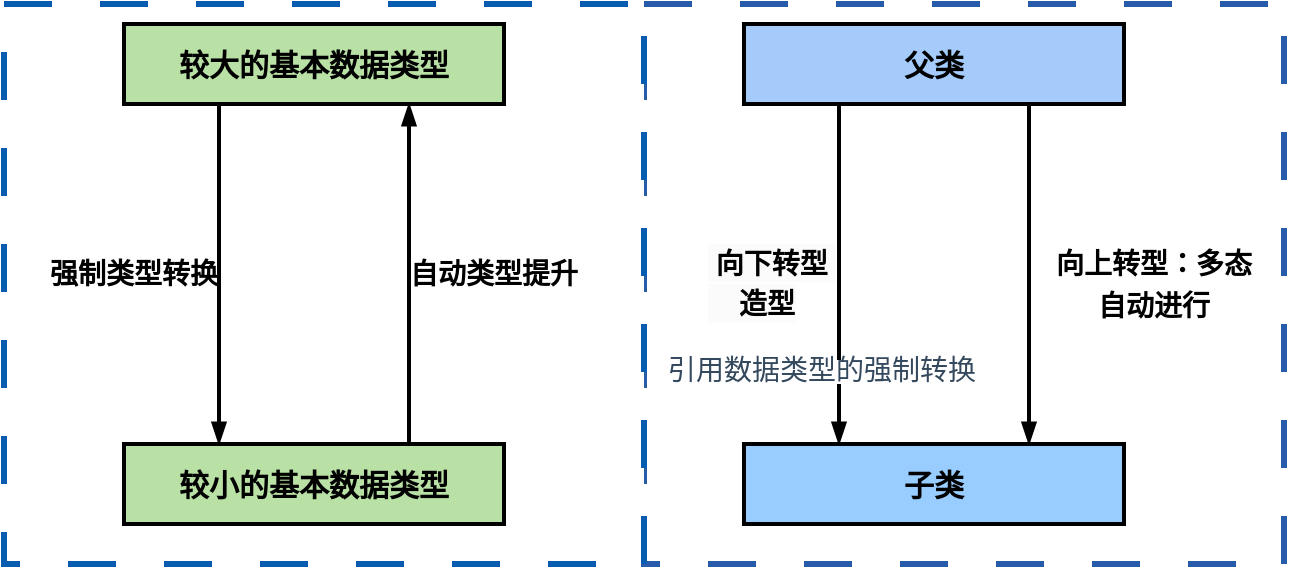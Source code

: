 <mxfile version="21.4.0" type="device" pages="7">
  <diagram name="父类和子类的造型" id="6G_93_Uh-LkU5gCm4CKA">
    <mxGraphModel dx="1781" dy="663" grid="1" gridSize="10" guides="1" tooltips="1" connect="1" arrows="1" fold="1" page="1" pageScale="1" pageWidth="827" pageHeight="1169" math="0" shadow="0">
      <root>
        <mxCell id="0" />
        <mxCell id="1" parent="0" />
        <mxCell id="qZUYWmvgt2552BvAGYDl-25" value="" style="rounded=0;whiteSpace=wrap;html=1;fontFamily=Helvetica;fontSize=11;fontColor=default;strokeWidth=3;dashed=1;dashPattern=8 8;strokeColor=#285ba9;" parent="1" vertex="1">
          <mxGeometry x="320" y="60" width="320" height="280" as="geometry" />
        </mxCell>
        <mxCell id="qZUYWmvgt2552BvAGYDl-24" value="" style="rounded=0;whiteSpace=wrap;html=1;fontFamily=Helvetica;fontSize=11;fontColor=default;strokeWidth=3;dashed=1;dashPattern=8 8;strokeColor=#085caf;" parent="1" vertex="1">
          <mxGeometry y="60" width="320" height="280" as="geometry" />
        </mxCell>
        <mxCell id="qZUYWmvgt2552BvAGYDl-13" value="&lt;b style=&quot;border-color: var(--border-color); color: rgb(0, 0, 0); font-family: Helvetica; font-size: 17px; font-style: normal; font-variant-ligatures: normal; font-variant-caps: normal; letter-spacing: normal; orphans: 2; text-align: center; text-indent: 0px; text-transform: none; widows: 2; word-spacing: 0px; -webkit-text-stroke-width: 0px; background-color: rgb(251, 251, 251); text-decoration-thickness: initial; text-decoration-style: initial; text-decoration-color: initial;&quot;&gt;&lt;font style=&quot;border-color: var(--border-color); font-size: 14px;&quot;&gt;&lt;br&gt;&lt;/font&gt;&lt;/b&gt;" style="text;whiteSpace=wrap;html=1;fontSize=11;fontFamily=Helvetica;fontColor=default;" parent="1" vertex="1">
          <mxGeometry x="350" y="175" width="144" height="40" as="geometry" />
        </mxCell>
        <mxCell id="qZUYWmvgt2552BvAGYDl-19" style="edgeStyle=orthogonalEdgeStyle;shape=connector;rounded=0;orthogonalLoop=1;jettySize=auto;html=1;exitX=0.75;exitY=0;exitDx=0;exitDy=0;entryX=0.75;entryY=1;entryDx=0;entryDy=0;labelBackgroundColor=default;strokeColor=default;strokeWidth=2;fontFamily=Helvetica;fontSize=11;fontColor=default;endArrow=blockThin;endFill=1;" parent="1" source="qZUYWmvgt2552BvAGYDl-1" target="qZUYWmvgt2552BvAGYDl-2" edge="1">
          <mxGeometry relative="1" as="geometry" />
        </mxCell>
        <mxCell id="qZUYWmvgt2552BvAGYDl-1" value="较小的基本数据类型" style="rounded=0;whiteSpace=wrap;html=1;strokeWidth=2;fillColor=#B9E0A5;fontStyle=1;fontSize=15;" parent="1" vertex="1">
          <mxGeometry x="60" y="280" width="190" height="40" as="geometry" />
        </mxCell>
        <mxCell id="qZUYWmvgt2552BvAGYDl-20" style="edgeStyle=orthogonalEdgeStyle;shape=connector;rounded=0;orthogonalLoop=1;jettySize=auto;html=1;exitX=0.25;exitY=1;exitDx=0;exitDy=0;entryX=0.25;entryY=0;entryDx=0;entryDy=0;labelBackgroundColor=default;strokeColor=default;strokeWidth=2;fontFamily=Helvetica;fontSize=11;fontColor=default;endArrow=blockThin;endFill=1;" parent="1" source="qZUYWmvgt2552BvAGYDl-2" target="qZUYWmvgt2552BvAGYDl-1" edge="1">
          <mxGeometry relative="1" as="geometry" />
        </mxCell>
        <mxCell id="qZUYWmvgt2552BvAGYDl-2" value="较大的基本数据类型" style="rounded=0;whiteSpace=wrap;html=1;strokeWidth=2;fontStyle=1;fillColor=#B9E0A5;fontSize=15;" parent="1" vertex="1">
          <mxGeometry x="60" y="70" width="190" height="40" as="geometry" />
        </mxCell>
        <mxCell id="qZUYWmvgt2552BvAGYDl-5" value="&lt;b style=&quot;font-size: 14px;&quot;&gt;&lt;font style=&quot;font-size: 14px;&quot;&gt;强制类型转换&lt;/font&gt;&lt;/b&gt;" style="text;html=1;strokeColor=none;fillColor=none;align=center;verticalAlign=middle;whiteSpace=wrap;rounded=0;fontSize=14;fontFamily=Helvetica;fontColor=default;" parent="1" vertex="1">
          <mxGeometry x="20" y="180" width="90" height="30" as="geometry" />
        </mxCell>
        <mxCell id="qZUYWmvgt2552BvAGYDl-6" value="&lt;b style=&quot;&quot;&gt;&lt;font style=&quot;font-size: 14px;&quot;&gt;自动类型提升&lt;/font&gt;&lt;/b&gt;" style="text;html=1;strokeColor=none;fillColor=none;align=center;verticalAlign=middle;whiteSpace=wrap;rounded=0;fontSize=17;fontFamily=Helvetica;fontColor=default;" parent="1" vertex="1">
          <mxGeometry x="200" y="180" width="90" height="30" as="geometry" />
        </mxCell>
        <mxCell id="qZUYWmvgt2552BvAGYDl-8" value="子类" style="rounded=0;whiteSpace=wrap;html=1;strokeWidth=2;fillColor=#99CCFF;fontStyle=1;fontSize=15;" parent="1" vertex="1">
          <mxGeometry x="370" y="280" width="190" height="40" as="geometry" />
        </mxCell>
        <mxCell id="qZUYWmvgt2552BvAGYDl-16" style="edgeStyle=orthogonalEdgeStyle;shape=connector;rounded=0;orthogonalLoop=1;jettySize=auto;html=1;exitX=0.75;exitY=1;exitDx=0;exitDy=0;entryX=0.75;entryY=0;entryDx=0;entryDy=0;labelBackgroundColor=default;strokeColor=default;strokeWidth=2;fontFamily=Helvetica;fontSize=11;fontColor=default;endArrow=blockThin;endFill=1;" parent="1" source="qZUYWmvgt2552BvAGYDl-10" target="qZUYWmvgt2552BvAGYDl-8" edge="1">
          <mxGeometry relative="1" as="geometry" />
        </mxCell>
        <mxCell id="qZUYWmvgt2552BvAGYDl-17" style="edgeStyle=orthogonalEdgeStyle;shape=connector;rounded=0;orthogonalLoop=1;jettySize=auto;html=1;exitX=0.25;exitY=1;exitDx=0;exitDy=0;entryX=0.25;entryY=0;entryDx=0;entryDy=0;labelBackgroundColor=default;strokeColor=default;strokeWidth=2;fontFamily=Helvetica;fontSize=11;fontColor=default;endArrow=blockThin;endFill=1;" parent="1" source="qZUYWmvgt2552BvAGYDl-10" target="qZUYWmvgt2552BvAGYDl-8" edge="1">
          <mxGeometry relative="1" as="geometry" />
        </mxCell>
        <mxCell id="qZUYWmvgt2552BvAGYDl-10" value="父类" style="rounded=0;whiteSpace=wrap;html=1;strokeWidth=2;fontStyle=1;fillColor=#a4cbfa;fontSize=15;" parent="1" vertex="1">
          <mxGeometry x="370" y="70" width="190" height="40" as="geometry" />
        </mxCell>
        <mxCell id="qZUYWmvgt2552BvAGYDl-12" value="&lt;b style=&quot;&quot;&gt;&lt;font style=&quot;font-size: 14px;&quot;&gt;向上转型：多态&lt;br&gt;&lt;/font&gt;&lt;/b&gt;&lt;strong style=&quot;box-sizing: border-box; padding: 0px 1px; font-family: Ubuntu, &amp;quot;Source Sans Pro&amp;quot;, sans-serif; font-size: 14px; orphans: 4; text-align: left; word-spacing: 0.8px; background-color: rgb(255, 255, 255);&quot;&gt;自动进行&lt;/strong&gt;&lt;b style=&quot;&quot;&gt;&lt;font style=&quot;font-size: 14px;&quot;&gt;&lt;br&gt;&lt;/font&gt;&lt;/b&gt;" style="text;html=1;strokeColor=none;fillColor=none;align=center;verticalAlign=middle;whiteSpace=wrap;rounded=0;fontSize=17;fontFamily=Helvetica;fontColor=default;" parent="1" vertex="1">
          <mxGeometry x="520" y="185" width="110" height="30" as="geometry" />
        </mxCell>
        <mxCell id="qZUYWmvgt2552BvAGYDl-22" value="&lt;b style=&quot;border-color: var(--border-color); color: rgb(0, 0, 0); font-family: Helvetica; font-style: normal; font-variant-ligatures: normal; font-variant-caps: normal; letter-spacing: normal; orphans: 2; text-indent: 0px; text-transform: none; widows: 2; word-spacing: 0px; -webkit-text-stroke-width: 0px; text-decoration-thickness: initial; text-decoration-style: initial; text-decoration-color: initial; font-size: 17px; text-align: center; background-color: rgb(251, 251, 251);&quot;&gt;&lt;font style=&quot;border-color: var(--border-color); font-size: 14px;&quot;&gt;&amp;nbsp;向下转型&amp;nbsp; &lt;br&gt;&amp;nbsp; &amp;nbsp; 造型&lt;/font&gt;&lt;/b&gt;" style="text;whiteSpace=wrap;html=1;fontSize=11;fontFamily=Helvetica;fontColor=default;" parent="1" vertex="1">
          <mxGeometry x="350" y="172.5" width="70" height="55" as="geometry" />
        </mxCell>
        <mxCell id="qZUYWmvgt2552BvAGYDl-23" value="&lt;span style=&quot;color: rgb(52, 73, 94); font-family: Ubuntu, &amp;quot;Source Sans Pro&amp;quot;, sans-serif; font-style: normal; font-variant-ligatures: normal; font-variant-caps: normal; font-weight: 400; letter-spacing: normal; orphans: 4; text-align: left; text-indent: 0px; text-transform: none; widows: 2; word-spacing: 0.8px; -webkit-text-stroke-width: 0px; background-color: rgb(255, 255, 255); text-decoration-thickness: initial; text-decoration-style: initial; text-decoration-color: initial; float: none; display: inline !important;&quot;&gt;&lt;font style=&quot;font-size: 14px;&quot;&gt;引用数据类型的强制转换&lt;/font&gt;&lt;/span&gt;" style="text;whiteSpace=wrap;html=1;fontSize=11;fontFamily=Helvetica;fontColor=default;" parent="1" vertex="1">
          <mxGeometry x="330" y="227.5" width="210" height="40" as="geometry" />
        </mxCell>
      </root>
    </mxGraphModel>
  </diagram>
  <diagram id="NF7b0yQ49Yp-eiHqWGYX" name="super构造器调用">
    <mxGraphModel dx="1949" dy="773" grid="1" gridSize="10" guides="1" tooltips="1" connect="1" arrows="1" fold="1" page="1" pageScale="1" pageWidth="827" pageHeight="1169" math="0" shadow="0">
      <root>
        <mxCell id="0" />
        <mxCell id="1" parent="0" />
        <mxCell id="Zg0RN65ZxF4rAXSrRmQK-29" value="" style="rounded=0;whiteSpace=wrap;html=1;strokeColor=default;strokeWidth=2;fontFamily=Helvetica;fontSize=11;fontColor=default;fillColor=#FFFFFF;dashed=1;" vertex="1" parent="1">
          <mxGeometry x="550" y="390" width="215" height="330" as="geometry" />
        </mxCell>
        <mxCell id="Zg0RN65ZxF4rAXSrRmQK-25" value="" style="rounded=0;whiteSpace=wrap;html=1;strokeColor=default;strokeWidth=2;fontFamily=Helvetica;fontSize=11;fontColor=default;fillColor=#FFFFFF;dashed=1;" vertex="1" parent="1">
          <mxGeometry x="295" y="315" width="215" height="405" as="geometry" />
        </mxCell>
        <mxCell id="Zg0RN65ZxF4rAXSrRmQK-23" value="" style="rounded=0;whiteSpace=wrap;html=1;strokeColor=default;strokeWidth=2;fontFamily=Helvetica;fontSize=11;fontColor=default;fillColor=#FFFFFF;dashed=1;" vertex="1" parent="1">
          <mxGeometry x="40" y="390" width="220" height="330" as="geometry" />
        </mxCell>
        <mxCell id="Zg0RN65ZxF4rAXSrRmQK-3" style="edgeStyle=orthogonalEdgeStyle;shape=connector;rounded=0;orthogonalLoop=1;jettySize=auto;html=1;exitX=0.5;exitY=1;exitDx=0;exitDy=0;labelBackgroundColor=default;strokeColor=default;strokeWidth=2;fontFamily=Helvetica;fontSize=11;fontColor=default;endArrow=blockThin;endFill=1;" edge="1" parent="1" source="Zg0RN65ZxF4rAXSrRmQK-1" target="Zg0RN65ZxF4rAXSrRmQK-2">
          <mxGeometry relative="1" as="geometry" />
        </mxCell>
        <mxCell id="Zg0RN65ZxF4rAXSrRmQK-1" value="&lt;b&gt;产生对象并对成员变量默认初始化&lt;/b&gt;" style="rounded=0;whiteSpace=wrap;html=1;fontFamily=Helvetica;fontSize=11;fontColor=default;fillColor=#69CDFF;strokeWidth=2;" vertex="1" parent="1">
          <mxGeometry x="310" y="330" width="190" height="30" as="geometry" />
        </mxCell>
        <mxCell id="Zg0RN65ZxF4rAXSrRmQK-5" style="edgeStyle=orthogonalEdgeStyle;shape=connector;rounded=0;orthogonalLoop=1;jettySize=auto;html=1;exitX=0.5;exitY=1;exitDx=0;exitDy=0;labelBackgroundColor=default;strokeColor=default;strokeWidth=2;fontFamily=Helvetica;fontSize=11;fontColor=default;endArrow=blockThin;endFill=1;" edge="1" parent="1" source="Zg0RN65ZxF4rAXSrRmQK-2" target="Zg0RN65ZxF4rAXSrRmQK-4">
          <mxGeometry relative="1" as="geometry" />
        </mxCell>
        <mxCell id="Zg0RN65ZxF4rAXSrRmQK-2" value="&lt;b&gt;对构造器中的形参赋值&lt;/b&gt;" style="rounded=0;whiteSpace=wrap;html=1;fontFamily=Helvetica;fontSize=11;fontColor=default;fillColor=#69CDFF;strokeWidth=2;" vertex="1" parent="1">
          <mxGeometry x="310" y="400" width="190" height="30" as="geometry" />
        </mxCell>
        <mxCell id="Zg0RN65ZxF4rAXSrRmQK-7" value="N" style="edgeStyle=orthogonalEdgeStyle;shape=connector;rounded=0;orthogonalLoop=1;jettySize=auto;html=1;exitX=0.5;exitY=1;exitDx=0;exitDy=0;entryX=0.5;entryY=0;entryDx=0;entryDy=0;labelBackgroundColor=default;strokeColor=default;strokeWidth=2;fontFamily=Helvetica;fontSize=11;fontColor=default;endArrow=blockThin;endFill=1;" edge="1" parent="1" source="Zg0RN65ZxF4rAXSrRmQK-4" target="Zg0RN65ZxF4rAXSrRmQK-6">
          <mxGeometry relative="1" as="geometry" />
        </mxCell>
        <mxCell id="Zg0RN65ZxF4rAXSrRmQK-27" value="Y" style="edgeStyle=orthogonalEdgeStyle;shape=connector;rounded=0;orthogonalLoop=1;jettySize=auto;html=1;exitX=0;exitY=0.5;exitDx=0;exitDy=0;entryX=1;entryY=0.5;entryDx=0;entryDy=0;labelBackgroundColor=default;strokeColor=default;strokeWidth=2;fontFamily=Helvetica;fontSize=11;fontColor=default;endArrow=blockThin;endFill=1;" edge="1" parent="1" source="Zg0RN65ZxF4rAXSrRmQK-4" target="Zg0RN65ZxF4rAXSrRmQK-8">
          <mxGeometry relative="1" as="geometry" />
        </mxCell>
        <mxCell id="Zg0RN65ZxF4rAXSrRmQK-4" value="&lt;b&gt;构造器中是否有this调用？&lt;/b&gt;" style="rhombus;whiteSpace=wrap;html=1;rounded=0;strokeColor=#000000;strokeWidth=2;fontFamily=Helvetica;fontSize=11;fillColor=#FF9D0A;" vertex="1" parent="1">
          <mxGeometry x="320" y="460" width="170" height="80" as="geometry" />
        </mxCell>
        <mxCell id="Zg0RN65ZxF4rAXSrRmQK-15" style="edgeStyle=orthogonalEdgeStyle;shape=connector;rounded=0;orthogonalLoop=1;jettySize=auto;html=1;exitX=0.5;exitY=1;exitDx=0;exitDy=0;entryX=0.5;entryY=0;entryDx=0;entryDy=0;labelBackgroundColor=default;strokeColor=default;strokeWidth=2;fontFamily=Helvetica;fontSize=11;fontColor=default;endArrow=blockThin;endFill=1;" edge="1" parent="1" source="Zg0RN65ZxF4rAXSrRmQK-6" target="Zg0RN65ZxF4rAXSrRmQK-14">
          <mxGeometry relative="1" as="geometry" />
        </mxCell>
        <mxCell id="Zg0RN65ZxF4rAXSrRmQK-46" style="edgeStyle=orthogonalEdgeStyle;shape=connector;rounded=0;orthogonalLoop=1;jettySize=auto;html=1;exitX=1;exitY=0.75;exitDx=0;exitDy=0;entryX=0;entryY=0.5;entryDx=0;entryDy=0;labelBackgroundColor=default;strokeColor=default;strokeWidth=2;fontFamily=Helvetica;fontSize=11;fontColor=default;endArrow=blockThin;endFill=1;" edge="1" parent="1" source="Zg0RN65ZxF4rAXSrRmQK-6" target="Zg0RN65ZxF4rAXSrRmQK-32">
          <mxGeometry relative="1" as="geometry">
            <Array as="points">
              <mxPoint x="500" y="575" />
              <mxPoint x="536" y="575" />
              <mxPoint x="536" y="415" />
            </Array>
          </mxGeometry>
        </mxCell>
        <mxCell id="Zg0RN65ZxF4rAXSrRmQK-6" value="&lt;b&gt;super/&lt;/b&gt;&lt;b style=&quot;border-color: var(--border-color);&quot;&gt;隐式&lt;/b&gt;&lt;b&gt;调用父类构造器&lt;/b&gt;" style="rounded=0;whiteSpace=wrap;html=1;fontFamily=Helvetica;fontSize=11;fontColor=default;fillColor=#69CDFF;strokeWidth=2;" vertex="1" parent="1">
          <mxGeometry x="310" y="560" width="190" height="30" as="geometry" />
        </mxCell>
        <mxCell id="Zg0RN65ZxF4rAXSrRmQK-11" style="edgeStyle=orthogonalEdgeStyle;shape=connector;rounded=0;orthogonalLoop=1;jettySize=auto;html=1;exitX=0.5;exitY=1;exitDx=0;exitDy=0;entryX=0.5;entryY=0;entryDx=0;entryDy=0;labelBackgroundColor=default;strokeColor=default;strokeWidth=2;fontFamily=Helvetica;fontSize=11;fontColor=default;endArrow=blockThin;endFill=1;" edge="1" parent="1" source="Zg0RN65ZxF4rAXSrRmQK-8" target="Zg0RN65ZxF4rAXSrRmQK-10">
          <mxGeometry relative="1" as="geometry" />
        </mxCell>
        <mxCell id="Zg0RN65ZxF4rAXSrRmQK-8" value="&lt;b&gt;对构造器中的形参赋值&lt;/b&gt;" style="rounded=0;whiteSpace=wrap;html=1;fontFamily=Helvetica;fontSize=11;fontColor=default;fillColor=#69CDFF;strokeWidth=2;" vertex="1" parent="1">
          <mxGeometry x="50" y="400" width="190" height="30" as="geometry" />
        </mxCell>
        <mxCell id="Zg0RN65ZxF4rAXSrRmQK-13" value="N" style="edgeStyle=orthogonalEdgeStyle;shape=connector;rounded=0;orthogonalLoop=1;jettySize=auto;html=1;exitX=0.5;exitY=1;exitDx=0;exitDy=0;entryX=0.5;entryY=0;entryDx=0;entryDy=0;labelBackgroundColor=default;strokeColor=default;strokeWidth=2;fontFamily=Helvetica;fontSize=11;fontColor=default;endArrow=blockThin;endFill=1;" edge="1" parent="1" source="Zg0RN65ZxF4rAXSrRmQK-10" target="Zg0RN65ZxF4rAXSrRmQK-12">
          <mxGeometry relative="1" as="geometry" />
        </mxCell>
        <mxCell id="Zg0RN65ZxF4rAXSrRmQK-42" style="edgeStyle=orthogonalEdgeStyle;shape=connector;rounded=0;orthogonalLoop=1;jettySize=auto;html=1;exitX=0;exitY=0.5;exitDx=0;exitDy=0;labelBackgroundColor=default;strokeColor=default;strokeWidth=2;fontFamily=Helvetica;fontSize=11;fontColor=default;endArrow=blockThin;endFill=1;" edge="1" parent="1" source="Zg0RN65ZxF4rAXSrRmQK-10">
          <mxGeometry relative="1" as="geometry">
            <mxPoint x="-20" y="500" as="targetPoint" />
          </mxGeometry>
        </mxCell>
        <mxCell id="Zg0RN65ZxF4rAXSrRmQK-10" value="&lt;b&gt;构造器中是否有this调用？&lt;/b&gt;" style="rhombus;whiteSpace=wrap;html=1;rounded=0;strokeColor=#000000;strokeWidth=2;fontFamily=Helvetica;fontSize=11;fillColor=#FF9D0A;" vertex="1" parent="1">
          <mxGeometry x="60" y="460" width="170" height="80" as="geometry" />
        </mxCell>
        <mxCell id="Zg0RN65ZxF4rAXSrRmQK-18" style="edgeStyle=orthogonalEdgeStyle;shape=connector;rounded=0;orthogonalLoop=1;jettySize=auto;html=1;exitX=0.5;exitY=1;exitDx=0;exitDy=0;entryX=0.5;entryY=0;entryDx=0;entryDy=0;labelBackgroundColor=default;strokeColor=default;strokeWidth=2;fontFamily=Helvetica;fontSize=11;fontColor=default;endArrow=blockThin;endFill=1;" edge="1" parent="1" source="Zg0RN65ZxF4rAXSrRmQK-12" target="Zg0RN65ZxF4rAXSrRmQK-17">
          <mxGeometry relative="1" as="geometry" />
        </mxCell>
        <mxCell id="Zg0RN65ZxF4rAXSrRmQK-43" style="edgeStyle=orthogonalEdgeStyle;shape=connector;rounded=0;orthogonalLoop=1;jettySize=auto;html=1;exitX=0;exitY=0.5;exitDx=0;exitDy=0;labelBackgroundColor=default;strokeColor=default;strokeWidth=2;fontFamily=Helvetica;fontSize=11;fontColor=default;endArrow=blockThin;endFill=1;entryX=0;entryY=0.5;entryDx=0;entryDy=0;dashed=1;" edge="1" parent="1" source="Zg0RN65ZxF4rAXSrRmQK-12" target="Zg0RN65ZxF4rAXSrRmQK-17">
          <mxGeometry relative="1" as="geometry">
            <mxPoint x="-10" y="640" as="targetPoint" />
            <Array as="points">
              <mxPoint y="575" />
              <mxPoint y="635" />
            </Array>
          </mxGeometry>
        </mxCell>
        <mxCell id="Zg0RN65ZxF4rAXSrRmQK-12" value="&lt;b&gt;super/&lt;/b&gt;&lt;b style=&quot;border-color: var(--border-color);&quot;&gt;隐式&lt;/b&gt;&lt;b&gt;调用父类构造器&lt;/b&gt;" style="rounded=0;whiteSpace=wrap;html=1;fontFamily=Helvetica;fontSize=11;fontColor=default;fillColor=#69CDFF;strokeWidth=2;" vertex="1" parent="1">
          <mxGeometry x="50" y="560" width="190" height="30" as="geometry" />
        </mxCell>
        <mxCell id="Zg0RN65ZxF4rAXSrRmQK-19" style="edgeStyle=orthogonalEdgeStyle;shape=connector;rounded=0;orthogonalLoop=1;jettySize=auto;html=1;exitX=0.5;exitY=1;exitDx=0;exitDy=0;entryX=0.5;entryY=0;entryDx=0;entryDy=0;labelBackgroundColor=default;strokeColor=default;strokeWidth=2;fontFamily=Helvetica;fontSize=11;fontColor=default;endArrow=blockThin;endFill=1;" edge="1" parent="1" source="Zg0RN65ZxF4rAXSrRmQK-14" target="Zg0RN65ZxF4rAXSrRmQK-16">
          <mxGeometry relative="1" as="geometry" />
        </mxCell>
        <mxCell id="Zg0RN65ZxF4rAXSrRmQK-14" value="&lt;b&gt;对当前类中的成员变量显式初始化&lt;/b&gt;" style="rounded=0;whiteSpace=wrap;html=1;fontFamily=Helvetica;fontSize=11;fontColor=default;fillColor=#69CDFF;strokeWidth=2;" vertex="1" parent="1">
          <mxGeometry x="310" y="620" width="190" height="30" as="geometry" />
        </mxCell>
        <mxCell id="Zg0RN65ZxF4rAXSrRmQK-16" value="&lt;b&gt;执行当前构造器&lt;/b&gt;" style="rounded=0;whiteSpace=wrap;html=1;fontFamily=Helvetica;fontSize=11;fontColor=default;fillColor=#69CDFF;strokeWidth=2;" vertex="1" parent="1">
          <mxGeometry x="310" y="680" width="190" height="30" as="geometry" />
        </mxCell>
        <mxCell id="Zg0RN65ZxF4rAXSrRmQK-21" style="edgeStyle=orthogonalEdgeStyle;shape=connector;rounded=0;orthogonalLoop=1;jettySize=auto;html=1;exitX=0.5;exitY=1;exitDx=0;exitDy=0;entryX=0.5;entryY=0;entryDx=0;entryDy=0;labelBackgroundColor=default;strokeColor=default;strokeWidth=2;fontFamily=Helvetica;fontSize=11;fontColor=default;endArrow=blockThin;endFill=1;" edge="1" parent="1" source="Zg0RN65ZxF4rAXSrRmQK-17" target="Zg0RN65ZxF4rAXSrRmQK-20">
          <mxGeometry relative="1" as="geometry" />
        </mxCell>
        <mxCell id="Zg0RN65ZxF4rAXSrRmQK-17" value="&lt;b&gt;对当前类中的成员变量显式初始化&lt;/b&gt;" style="rounded=0;whiteSpace=wrap;html=1;fontFamily=Helvetica;fontSize=11;fontColor=default;fillColor=#69CDFF;strokeWidth=2;" vertex="1" parent="1">
          <mxGeometry x="50" y="620" width="190" height="30" as="geometry" />
        </mxCell>
        <mxCell id="Zg0RN65ZxF4rAXSrRmQK-22" style="edgeStyle=orthogonalEdgeStyle;shape=connector;rounded=0;orthogonalLoop=1;jettySize=auto;html=1;exitX=1;exitY=0.5;exitDx=0;exitDy=0;entryX=0;entryY=0.5;entryDx=0;entryDy=0;labelBackgroundColor=default;strokeColor=default;strokeWidth=2;fontFamily=Helvetica;fontSize=11;fontColor=default;endArrow=blockThin;endFill=1;" edge="1" parent="1" source="Zg0RN65ZxF4rAXSrRmQK-20" target="Zg0RN65ZxF4rAXSrRmQK-16">
          <mxGeometry relative="1" as="geometry" />
        </mxCell>
        <mxCell id="Zg0RN65ZxF4rAXSrRmQK-20" value="&lt;b&gt;执行当前构造器&lt;/b&gt;" style="rounded=0;whiteSpace=wrap;html=1;fontFamily=Helvetica;fontSize=11;fontColor=default;fillColor=#69CDFF;strokeWidth=2;" vertex="1" parent="1">
          <mxGeometry x="50" y="680" width="190" height="30" as="geometry" />
        </mxCell>
        <mxCell id="Zg0RN65ZxF4rAXSrRmQK-24" value="&lt;b&gt;&lt;font style=&quot;font-size: 14px;&quot;&gt;流程2&lt;/font&gt;&lt;/b&gt;" style="text;html=1;align=center;verticalAlign=middle;resizable=0;points=[];autosize=1;strokeColor=none;fillColor=none;fontSize=11;fontFamily=Helvetica;fontColor=default;" vertex="1" parent="1">
          <mxGeometry x="120" y="360" width="60" height="30" as="geometry" />
        </mxCell>
        <mxCell id="Zg0RN65ZxF4rAXSrRmQK-28" value="&lt;b&gt;&lt;font style=&quot;font-size: 14px;&quot;&gt;流程1&lt;/font&gt;&lt;/b&gt;" style="text;html=1;align=center;verticalAlign=middle;resizable=0;points=[];autosize=1;strokeColor=none;fillColor=none;fontSize=11;fontFamily=Helvetica;fontColor=default;" vertex="1" parent="1">
          <mxGeometry x="372.5" y="285" width="60" height="30" as="geometry" />
        </mxCell>
        <mxCell id="Zg0RN65ZxF4rAXSrRmQK-30" value="&lt;span style=&quot;font-size: 14px;&quot;&gt;&lt;b&gt;父类流程&lt;/b&gt;&lt;/span&gt;" style="text;html=1;align=center;verticalAlign=middle;resizable=0;points=[];autosize=1;strokeColor=none;fillColor=none;fontSize=11;fontFamily=Helvetica;fontColor=default;" vertex="1" parent="1">
          <mxGeometry x="617.5" y="360" width="80" height="30" as="geometry" />
        </mxCell>
        <mxCell id="Zg0RN65ZxF4rAXSrRmQK-31" style="edgeStyle=orthogonalEdgeStyle;shape=connector;rounded=0;orthogonalLoop=1;jettySize=auto;html=1;exitX=0.5;exitY=1;exitDx=0;exitDy=0;labelBackgroundColor=default;strokeColor=default;strokeWidth=2;fontFamily=Helvetica;fontSize=11;fontColor=default;endArrow=blockThin;endFill=1;" edge="1" source="Zg0RN65ZxF4rAXSrRmQK-32" target="Zg0RN65ZxF4rAXSrRmQK-34" parent="1">
          <mxGeometry relative="1" as="geometry" />
        </mxCell>
        <mxCell id="Zg0RN65ZxF4rAXSrRmQK-32" value="&lt;b&gt;对构造器中的形参赋值&lt;/b&gt;" style="rounded=0;whiteSpace=wrap;html=1;fontFamily=Helvetica;fontSize=11;fontColor=default;fillColor=#69CDFF;strokeWidth=2;" vertex="1" parent="1">
          <mxGeometry x="562.5" y="400" width="190" height="30" as="geometry" />
        </mxCell>
        <mxCell id="Zg0RN65ZxF4rAXSrRmQK-33" value="N" style="edgeStyle=orthogonalEdgeStyle;shape=connector;rounded=0;orthogonalLoop=1;jettySize=auto;html=1;exitX=0.5;exitY=1;exitDx=0;exitDy=0;entryX=0.5;entryY=0;entryDx=0;entryDy=0;labelBackgroundColor=default;strokeColor=default;strokeWidth=2;fontFamily=Helvetica;fontSize=11;fontColor=default;endArrow=blockThin;endFill=1;" edge="1" source="Zg0RN65ZxF4rAXSrRmQK-34" target="Zg0RN65ZxF4rAXSrRmQK-36" parent="1">
          <mxGeometry relative="1" as="geometry" />
        </mxCell>
        <mxCell id="Zg0RN65ZxF4rAXSrRmQK-50" style="edgeStyle=orthogonalEdgeStyle;shape=connector;rounded=0;orthogonalLoop=1;jettySize=auto;html=1;exitX=1;exitY=0.5;exitDx=0;exitDy=0;entryX=-0.004;entryY=0.587;entryDx=0;entryDy=0;entryPerimeter=0;labelBackgroundColor=default;strokeColor=default;strokeWidth=2;fontFamily=Helvetica;fontSize=11;fontColor=default;endArrow=blockThin;endFill=1;" edge="1" parent="1" source="Zg0RN65ZxF4rAXSrRmQK-34" target="Zg0RN65ZxF4rAXSrRmQK-49">
          <mxGeometry relative="1" as="geometry" />
        </mxCell>
        <mxCell id="Zg0RN65ZxF4rAXSrRmQK-34" value="&lt;b&gt;构造器中是否有this调用？&lt;/b&gt;" style="rhombus;whiteSpace=wrap;html=1;rounded=0;strokeColor=#000000;strokeWidth=2;fontFamily=Helvetica;fontSize=11;fillColor=#FF9D0A;" vertex="1" parent="1">
          <mxGeometry x="572.5" y="460" width="170" height="80" as="geometry" />
        </mxCell>
        <mxCell id="Zg0RN65ZxF4rAXSrRmQK-35" style="edgeStyle=orthogonalEdgeStyle;shape=connector;rounded=0;orthogonalLoop=1;jettySize=auto;html=1;exitX=0.5;exitY=1;exitDx=0;exitDy=0;entryX=0.5;entryY=0;entryDx=0;entryDy=0;labelBackgroundColor=default;strokeColor=default;strokeWidth=2;fontFamily=Helvetica;fontSize=11;fontColor=default;endArrow=blockThin;endFill=1;" edge="1" source="Zg0RN65ZxF4rAXSrRmQK-36" target="Zg0RN65ZxF4rAXSrRmQK-38" parent="1">
          <mxGeometry relative="1" as="geometry" />
        </mxCell>
        <mxCell id="Zg0RN65ZxF4rAXSrRmQK-47" style="edgeStyle=orthogonalEdgeStyle;shape=connector;rounded=0;orthogonalLoop=1;jettySize=auto;html=1;exitX=1;exitY=0.5;exitDx=0;exitDy=0;labelBackgroundColor=default;strokeColor=default;strokeWidth=2;fontFamily=Helvetica;fontSize=11;fontColor=default;endArrow=blockThin;endFill=1;entryX=1;entryY=0.5;entryDx=0;entryDy=0;dashed=1;" edge="1" parent="1" source="Zg0RN65ZxF4rAXSrRmQK-36" target="Zg0RN65ZxF4rAXSrRmQK-38">
          <mxGeometry relative="1" as="geometry">
            <mxPoint x="800" y="630" as="targetPoint" />
            <Array as="points">
              <mxPoint x="800" y="575" />
              <mxPoint x="800" y="635" />
            </Array>
          </mxGeometry>
        </mxCell>
        <mxCell id="Zg0RN65ZxF4rAXSrRmQK-36" value="&lt;b&gt;super/&lt;/b&gt;&lt;b style=&quot;border-color: var(--border-color);&quot;&gt;隐式&lt;/b&gt;&lt;b&gt;调用父类构造器&lt;/b&gt;" style="rounded=0;whiteSpace=wrap;html=1;fontFamily=Helvetica;fontSize=11;fontColor=default;fillColor=#69CDFF;strokeWidth=2;" vertex="1" parent="1">
          <mxGeometry x="562.5" y="560" width="190" height="30" as="geometry" />
        </mxCell>
        <mxCell id="Zg0RN65ZxF4rAXSrRmQK-37" style="edgeStyle=orthogonalEdgeStyle;shape=connector;rounded=0;orthogonalLoop=1;jettySize=auto;html=1;exitX=0.5;exitY=1;exitDx=0;exitDy=0;entryX=0.5;entryY=0;entryDx=0;entryDy=0;labelBackgroundColor=default;strokeColor=default;strokeWidth=2;fontFamily=Helvetica;fontSize=11;fontColor=default;endArrow=blockThin;endFill=1;" edge="1" source="Zg0RN65ZxF4rAXSrRmQK-38" target="Zg0RN65ZxF4rAXSrRmQK-39" parent="1">
          <mxGeometry relative="1" as="geometry" />
        </mxCell>
        <mxCell id="Zg0RN65ZxF4rAXSrRmQK-38" value="&lt;b&gt;对当前类中的成员变量显式初始化&lt;/b&gt;" style="rounded=0;whiteSpace=wrap;html=1;fontFamily=Helvetica;fontSize=11;fontColor=default;fillColor=#69CDFF;strokeWidth=2;" vertex="1" parent="1">
          <mxGeometry x="562.5" y="620" width="190" height="30" as="geometry" />
        </mxCell>
        <mxCell id="Zg0RN65ZxF4rAXSrRmQK-52" style="edgeStyle=orthogonalEdgeStyle;shape=connector;rounded=0;orthogonalLoop=1;jettySize=auto;html=1;exitX=0;exitY=0.5;exitDx=0;exitDy=0;entryX=1;entryY=0.5;entryDx=0;entryDy=0;labelBackgroundColor=default;strokeColor=default;strokeWidth=2;fontFamily=Helvetica;fontSize=11;fontColor=default;endArrow=blockThin;endFill=1;" edge="1" parent="1" source="Zg0RN65ZxF4rAXSrRmQK-39" target="Zg0RN65ZxF4rAXSrRmQK-14">
          <mxGeometry relative="1" as="geometry" />
        </mxCell>
        <mxCell id="Zg0RN65ZxF4rAXSrRmQK-39" value="&lt;b&gt;执行当前构造器&lt;/b&gt;" style="rounded=0;whiteSpace=wrap;html=1;fontFamily=Helvetica;fontSize=11;fontColor=default;fillColor=#69CDFF;strokeWidth=2;" vertex="1" parent="1">
          <mxGeometry x="562.5" y="680" width="190" height="30" as="geometry" />
        </mxCell>
        <mxCell id="Zg0RN65ZxF4rAXSrRmQK-41" style="edgeStyle=orthogonalEdgeStyle;shape=connector;rounded=0;orthogonalLoop=1;jettySize=auto;html=1;exitX=0.5;exitY=1;exitDx=0;exitDy=0;labelBackgroundColor=default;strokeColor=default;strokeWidth=2;fontFamily=Helvetica;fontSize=11;fontColor=default;endArrow=blockThin;endFill=1;" edge="1" parent="1" source="Zg0RN65ZxF4rAXSrRmQK-23" target="Zg0RN65ZxF4rAXSrRmQK-23">
          <mxGeometry relative="1" as="geometry" />
        </mxCell>
        <mxCell id="Zg0RN65ZxF4rAXSrRmQK-44" value="&lt;span style=&quot;font-size: 14px;&quot;&gt;&lt;b&gt;继续按流程1方式&lt;br&gt;调用this对应的构造器&lt;/b&gt;&lt;/span&gt;" style="text;html=1;align=center;verticalAlign=middle;resizable=0;points=[];autosize=1;strokeColor=none;fillColor=none;fontSize=11;fontFamily=Helvetica;fontColor=default;" vertex="1" parent="1">
          <mxGeometry x="-180" y="475" width="160" height="50" as="geometry" />
        </mxCell>
        <mxCell id="Zg0RN65ZxF4rAXSrRmQK-45" value="&lt;span style=&quot;font-size: 14px;&quot;&gt;&lt;b&gt;继续按流程1方式&lt;br&gt;一直追溯到Object&lt;br&gt;&lt;/b&gt;&lt;/span&gt;" style="text;html=1;align=center;verticalAlign=middle;resizable=0;points=[];autosize=1;strokeColor=none;fillColor=none;fontSize=11;fontFamily=Helvetica;fontColor=default;" vertex="1" parent="1">
          <mxGeometry x="-140" y="580" width="140" height="50" as="geometry" />
        </mxCell>
        <mxCell id="Zg0RN65ZxF4rAXSrRmQK-48" value="&lt;span style=&quot;font-size: 14px;&quot;&gt;&lt;b&gt;&lt;br&gt;一直追溯到Object&lt;br&gt;&lt;/b&gt;&lt;/span&gt;" style="text;html=1;align=center;verticalAlign=middle;resizable=0;points=[];autosize=1;strokeColor=none;fillColor=none;fontSize=11;fontFamily=Helvetica;fontColor=default;" vertex="1" parent="1">
          <mxGeometry x="800" y="570" width="140" height="50" as="geometry" />
        </mxCell>
        <mxCell id="Zg0RN65ZxF4rAXSrRmQK-49" value="&lt;span style=&quot;font-size: 14px;&quot;&gt;&lt;b&gt;继续按流程1方式&lt;br&gt;调用this对应的构造器&lt;/b&gt;&lt;/span&gt;" style="text;html=1;align=center;verticalAlign=middle;resizable=0;points=[];autosize=1;strokeColor=none;fillColor=none;fontSize=11;fontFamily=Helvetica;fontColor=default;" vertex="1" parent="1">
          <mxGeometry x="817" y="470" width="160" height="50" as="geometry" />
        </mxCell>
      </root>
    </mxGraphModel>
  </diagram>
  <diagram id="B0knLKIflHqa4rj5mPdY" name="赋值顺序流程">
    <mxGraphModel dx="954" dy="657" grid="1" gridSize="10" guides="1" tooltips="1" connect="1" arrows="1" fold="1" page="1" pageScale="1" pageWidth="827" pageHeight="1169" math="0" shadow="0">
      <root>
        <mxCell id="0" />
        <mxCell id="1" parent="0" />
        <mxCell id="tri2qO27yVvfofa1kl4k-28" style="edgeStyle=orthogonalEdgeStyle;shape=connector;rounded=0;orthogonalLoop=1;jettySize=auto;html=1;exitX=1;exitY=0.5;exitDx=0;exitDy=0;entryX=0;entryY=0.5;entryDx=0;entryDy=0;labelBackgroundColor=default;strokeColor=default;strokeWidth=2;fontFamily=Helvetica;fontSize=11;fontColor=default;endArrow=blockThin;endFill=1;" edge="1" parent="1" source="tri2qO27yVvfofa1kl4k-27" target="tri2qO27yVvfofa1kl4k-9">
          <mxGeometry relative="1" as="geometry" />
        </mxCell>
        <mxCell id="tri2qO27yVvfofa1kl4k-27" value="" style="rounded=1;whiteSpace=wrap;html=1;fontFamily=Helvetica;fontSize=11;fontColor=default;strokeWidth=2;dashed=1;gradientColor=none;strokeColor=#004cff;arcSize=0;" vertex="1" parent="1">
          <mxGeometry x="380" y="230" width="290" height="110" as="geometry" />
        </mxCell>
        <mxCell id="tri2qO27yVvfofa1kl4k-13" style="edgeStyle=orthogonalEdgeStyle;shape=connector;rounded=0;orthogonalLoop=1;jettySize=auto;html=1;exitX=1;exitY=0.5;exitDx=0;exitDy=0;entryX=0;entryY=0.5;entryDx=0;entryDy=0;labelBackgroundColor=default;strokeColor=default;strokeWidth=2;fontFamily=Helvetica;fontSize=11;fontColor=default;endArrow=blockThin;endFill=1;" edge="1" parent="1" source="tri2qO27yVvfofa1kl4k-1" target="tri2qO27yVvfofa1kl4k-27">
          <mxGeometry relative="1" as="geometry">
            <mxPoint x="350" y="295" as="targetPoint" />
          </mxGeometry>
        </mxCell>
        <mxCell id="tri2qO27yVvfofa1kl4k-1" value="&lt;b&gt;默认初始化&lt;/b&gt;" style="rounded=0;whiteSpace=wrap;html=1;fillColor=#d5e8d4;strokeColor=#82b366;" vertex="1" parent="1">
          <mxGeometry x="200" y="260" width="110" height="50" as="geometry" />
        </mxCell>
        <mxCell id="tri2qO27yVvfofa1kl4k-2" value="&lt;b&gt;显式初始化&lt;/b&gt;" style="rounded=0;whiteSpace=wrap;html=1;fillColor=#d5e8d4;strokeColor=#82b366;" vertex="1" parent="1">
          <mxGeometry x="390" y="270" width="110" height="50" as="geometry" />
        </mxCell>
        <mxCell id="tri2qO27yVvfofa1kl4k-3" value="&lt;b style=&quot;border-color: var(--border-color);&quot;&gt;非静态代码块&lt;/b&gt;" style="rounded=0;whiteSpace=wrap;html=1;fillColor=#d5e8d4;strokeColor=#82b366;" vertex="1" parent="1">
          <mxGeometry x="550" y="270" width="110" height="50" as="geometry" />
        </mxCell>
        <mxCell id="tri2qO27yVvfofa1kl4k-11" style="edgeStyle=orthogonalEdgeStyle;shape=connector;rounded=0;orthogonalLoop=1;jettySize=auto;html=1;exitX=1;exitY=0.5;exitDx=0;exitDy=0;entryX=0;entryY=0.5;entryDx=0;entryDy=0;labelBackgroundColor=default;strokeColor=default;strokeWidth=2;fontFamily=Helvetica;fontSize=11;fontColor=default;endArrow=blockThin;endFill=1;" edge="1" parent="1" source="tri2qO27yVvfofa1kl4k-9" target="tri2qO27yVvfofa1kl4k-10">
          <mxGeometry relative="1" as="geometry" />
        </mxCell>
        <mxCell id="tri2qO27yVvfofa1kl4k-9" value="&lt;b&gt;构造器&lt;/b&gt;" style="rounded=0;whiteSpace=wrap;html=1;fillColor=#d5e8d4;strokeColor=#82b366;" vertex="1" parent="1">
          <mxGeometry x="717" y="260" width="110" height="50" as="geometry" />
        </mxCell>
        <mxCell id="tri2qO27yVvfofa1kl4k-10" value="&lt;b&gt;对象调用赋值&lt;/b&gt;" style="rounded=0;whiteSpace=wrap;html=1;fillColor=#ffcc99;strokeColor=#36393d;" vertex="1" parent="1">
          <mxGeometry x="880" y="260" width="110" height="50" as="geometry" />
        </mxCell>
        <mxCell id="tri2qO27yVvfofa1kl4k-18" value="&lt;b&gt;静态代码块&lt;/b&gt;" style="rounded=0;whiteSpace=wrap;html=1;fillColor=#dae8fc;strokeColor=#6c8ebf;" vertex="1" parent="1">
          <mxGeometry x="380" y="360" width="90" height="40" as="geometry" />
        </mxCell>
        <mxCell id="tri2qO27yVvfofa1kl4k-29" value="&lt;b style=&quot;font-size: 13px;&quot;&gt;由在代码中的先后顺序决定执行顺序&lt;/b&gt;" style="text;html=1;strokeColor=none;fillColor=none;align=center;verticalAlign=middle;whiteSpace=wrap;rounded=0;fontSize=13;fontFamily=Helvetica;fontColor=default;" vertex="1" parent="1">
          <mxGeometry x="414" y="240" width="220" height="30" as="geometry" />
        </mxCell>
        <mxCell id="tri2qO27yVvfofa1kl4k-32" style="edgeStyle=orthogonalEdgeStyle;shape=connector;rounded=0;orthogonalLoop=1;jettySize=auto;html=1;exitX=1;exitY=0.5;exitDx=0;exitDy=0;entryX=0;entryY=0.5;entryDx=0;entryDy=0;labelBackgroundColor=default;strokeColor=default;strokeWidth=2;fontFamily=Helvetica;fontSize=11;fontColor=default;endArrow=none;endFill=0;dashed=1;" edge="1" parent="1" source="tri2qO27yVvfofa1kl4k-31" target="tri2qO27yVvfofa1kl4k-18">
          <mxGeometry relative="1" as="geometry" />
        </mxCell>
        <mxCell id="tri2qO27yVvfofa1kl4k-31" value="&lt;b&gt;静态变量&lt;/b&gt;" style="rounded=0;whiteSpace=wrap;html=1;fillColor=#dae8fc;strokeColor=#6c8ebf;" vertex="1" parent="1">
          <mxGeometry x="220" y="360" width="90" height="40" as="geometry" />
        </mxCell>
        <mxCell id="tri2qO27yVvfofa1kl4k-33" value="" style="endArrow=none;dashed=1;html=1;rounded=0;labelBackgroundColor=default;strokeColor=default;strokeWidth=2;fontFamily=Helvetica;fontSize=11;fontColor=default;shape=connector;" edge="1" parent="1">
          <mxGeometry width="50" height="50" relative="1" as="geometry">
            <mxPoint x="340" y="371" as="sourcePoint" />
            <mxPoint x="340" y="291" as="targetPoint" />
          </mxGeometry>
        </mxCell>
      </root>
    </mxGraphModel>
  </diagram>
  <diagram id="5tXKcapkCj9DlzM_6xBF" name="Guarded_Suspension">
    <mxGraphModel dx="884" dy="663" grid="1" gridSize="10" guides="1" tooltips="1" connect="1" arrows="1" fold="1" page="1" pageScale="1" pageWidth="827" pageHeight="1169" math="0" shadow="0">
      <root>
        <mxCell id="0" />
        <mxCell id="1" parent="0" />
        <mxCell id="SMsXAjhYC6vmmprR6X_B-8" style="edgeStyle=orthogonalEdgeStyle;rounded=0;orthogonalLoop=1;jettySize=auto;html=1;exitX=0.5;exitY=1;exitDx=0;exitDy=0;dashed=1;startArrow=none;startFill=0;endArrow=none;endFill=0;" parent="1" source="SMsXAjhYC6vmmprR6X_B-1" target="SMsXAjhYC6vmmprR6X_B-7" edge="1">
          <mxGeometry relative="1" as="geometry" />
        </mxCell>
        <mxCell id="SMsXAjhYC6vmmprR6X_B-1" value="&lt;u style=&quot;font-size: 14px;&quot;&gt;: ClientThread&lt;/u&gt;" style="html=1;whiteSpace=wrap;fontSize=14;" parent="1" vertex="1">
          <mxGeometry x="40" y="80" width="120" height="40" as="geometry" />
        </mxCell>
        <mxCell id="SMsXAjhYC6vmmprR6X_B-46" style="edgeStyle=orthogonalEdgeStyle;shape=connector;rounded=0;orthogonalLoop=1;jettySize=auto;html=1;exitX=0.5;exitY=1;exitDx=0;exitDy=0;entryX=0.5;entryY=0;entryDx=0;entryDy=0;dashed=1;labelBackgroundColor=default;strokeColor=default;fontFamily=Helvetica;fontSize=11;fontColor=default;startArrow=none;startFill=0;endArrow=none;endFill=0;" parent="1" source="SMsXAjhYC6vmmprR6X_B-2" target="SMsXAjhYC6vmmprR6X_B-9" edge="1">
          <mxGeometry relative="1" as="geometry" />
        </mxCell>
        <mxCell id="SMsXAjhYC6vmmprR6X_B-2" value="&lt;u style=&quot;font-size: 14px;&quot;&gt;: RequestQueue&lt;/u&gt;" style="html=1;whiteSpace=wrap;fontSize=14;" parent="1" vertex="1">
          <mxGeometry x="200" y="80" width="120" height="40" as="geometry" />
        </mxCell>
        <mxCell id="SMsXAjhYC6vmmprR6X_B-11" style="edgeStyle=orthogonalEdgeStyle;shape=connector;rounded=0;orthogonalLoop=1;jettySize=auto;html=1;exitX=0.5;exitY=1;exitDx=0;exitDy=0;entryX=0.5;entryY=0;entryDx=0;entryDy=0;dashed=1;labelBackgroundColor=default;strokeColor=default;fontFamily=Helvetica;fontSize=11;fontColor=default;startArrow=none;startFill=0;endArrow=none;endFill=0;" parent="1" source="SMsXAjhYC6vmmprR6X_B-3" target="SMsXAjhYC6vmmprR6X_B-10" edge="1">
          <mxGeometry relative="1" as="geometry" />
        </mxCell>
        <mxCell id="SMsXAjhYC6vmmprR6X_B-3" value="&lt;u style=&quot;font-size: 14px;&quot;&gt;: ServerThread&lt;/u&gt;" style="html=1;whiteSpace=wrap;fontSize=14;" parent="1" vertex="1">
          <mxGeometry x="360" y="80" width="120" height="40" as="geometry" />
        </mxCell>
        <mxCell id="SMsXAjhYC6vmmprR6X_B-51" style="edgeStyle=orthogonalEdgeStyle;shape=connector;rounded=0;orthogonalLoop=1;jettySize=auto;html=1;exitX=0.5;exitY=1;exitDx=0;exitDy=0;dashed=1;labelBackgroundColor=default;strokeColor=default;fontFamily=Helvetica;fontSize=11;fontColor=default;startArrow=none;startFill=0;endArrow=none;endFill=0;" parent="1" source="SMsXAjhYC6vmmprR6X_B-7" edge="1">
          <mxGeometry relative="1" as="geometry">
            <mxPoint x="100" y="500" as="targetPoint" />
          </mxGeometry>
        </mxCell>
        <mxCell id="SMsXAjhYC6vmmprR6X_B-7" value="" style="rounded=0;whiteSpace=wrap;html=1;" parent="1" vertex="1">
          <mxGeometry x="90" y="140" width="20" height="330" as="geometry" />
        </mxCell>
        <mxCell id="SMsXAjhYC6vmmprR6X_B-47" style="edgeStyle=orthogonalEdgeStyle;shape=connector;rounded=0;orthogonalLoop=1;jettySize=auto;html=1;exitX=0.5;exitY=1;exitDx=0;exitDy=0;dashed=1;labelBackgroundColor=default;strokeColor=default;fontFamily=Helvetica;fontSize=11;fontColor=default;startArrow=none;startFill=0;endArrow=none;endFill=0;" parent="1" source="SMsXAjhYC6vmmprR6X_B-9" target="SMsXAjhYC6vmmprR6X_B-12" edge="1">
          <mxGeometry relative="1" as="geometry" />
        </mxCell>
        <mxCell id="SMsXAjhYC6vmmprR6X_B-9" value="" style="rounded=0;whiteSpace=wrap;html=1;" parent="1" vertex="1">
          <mxGeometry x="250" y="160" width="20" height="40" as="geometry" />
        </mxCell>
        <mxCell id="SMsXAjhYC6vmmprR6X_B-53" style="edgeStyle=orthogonalEdgeStyle;shape=connector;rounded=0;orthogonalLoop=1;jettySize=auto;html=1;exitX=0.5;exitY=1;exitDx=0;exitDy=0;dashed=1;labelBackgroundColor=default;strokeColor=default;fontFamily=Helvetica;fontSize=11;fontColor=default;startArrow=none;startFill=0;endArrow=none;endFill=0;" parent="1" source="SMsXAjhYC6vmmprR6X_B-10" edge="1">
          <mxGeometry relative="1" as="geometry">
            <mxPoint x="420" y="500" as="targetPoint" />
          </mxGeometry>
        </mxCell>
        <mxCell id="SMsXAjhYC6vmmprR6X_B-10" value="" style="rounded=0;whiteSpace=wrap;html=1;" parent="1" vertex="1">
          <mxGeometry x="410" y="140" width="20" height="330" as="geometry" />
        </mxCell>
        <mxCell id="SMsXAjhYC6vmmprR6X_B-48" style="edgeStyle=orthogonalEdgeStyle;shape=connector;rounded=0;orthogonalLoop=1;jettySize=auto;html=1;exitX=0.5;exitY=1;exitDx=0;exitDy=0;dashed=1;labelBackgroundColor=default;strokeColor=default;fontFamily=Helvetica;fontSize=11;fontColor=default;startArrow=none;startFill=0;endArrow=none;endFill=0;" parent="1" source="SMsXAjhYC6vmmprR6X_B-12" target="SMsXAjhYC6vmmprR6X_B-13" edge="1">
          <mxGeometry relative="1" as="geometry" />
        </mxCell>
        <mxCell id="SMsXAjhYC6vmmprR6X_B-12" value="" style="rounded=0;whiteSpace=wrap;html=1;" parent="1" vertex="1">
          <mxGeometry x="250" y="220" width="20" height="40" as="geometry" />
        </mxCell>
        <mxCell id="SMsXAjhYC6vmmprR6X_B-49" style="edgeStyle=orthogonalEdgeStyle;shape=connector;rounded=0;orthogonalLoop=1;jettySize=auto;html=1;exitX=0.5;exitY=1;exitDx=0;exitDy=0;dashed=1;labelBackgroundColor=default;strokeColor=default;fontFamily=Helvetica;fontSize=11;fontColor=default;startArrow=none;startFill=0;endArrow=none;endFill=0;" parent="1" source="SMsXAjhYC6vmmprR6X_B-13" target="SMsXAjhYC6vmmprR6X_B-14" edge="1">
          <mxGeometry relative="1" as="geometry" />
        </mxCell>
        <mxCell id="SMsXAjhYC6vmmprR6X_B-13" value="" style="rounded=0;whiteSpace=wrap;html=1;" parent="1" vertex="1">
          <mxGeometry x="250" y="280" width="20" height="40" as="geometry" />
        </mxCell>
        <mxCell id="SMsXAjhYC6vmmprR6X_B-14" value="" style="rounded=0;whiteSpace=wrap;html=1;" parent="1" vertex="1">
          <mxGeometry x="250" y="340" width="20" height="40" as="geometry" />
        </mxCell>
        <mxCell id="SMsXAjhYC6vmmprR6X_B-15" style="edgeStyle=orthogonalEdgeStyle;rounded=0;orthogonalLoop=1;jettySize=auto;html=1;exitX=0;exitY=0.5;exitDx=0;exitDy=0;startArrow=block;startFill=1;endArrow=none;endFill=0;" parent="1" edge="1">
          <mxGeometry relative="1" as="geometry">
            <mxPoint x="250" y="170" as="sourcePoint" />
            <mxPoint x="110" y="170" as="targetPoint" />
          </mxGeometry>
        </mxCell>
        <mxCell id="SMsXAjhYC6vmmprR6X_B-16" style="edgeStyle=orthogonalEdgeStyle;rounded=0;orthogonalLoop=1;jettySize=auto;html=1;exitX=0;exitY=0.5;exitDx=0;exitDy=0;dashed=1;startArrow=none;startFill=0;endArrow=open;endFill=0;" parent="1" edge="1">
          <mxGeometry relative="1" as="geometry">
            <mxPoint x="250" y="190" as="sourcePoint" />
            <mxPoint x="110" y="190" as="targetPoint" />
          </mxGeometry>
        </mxCell>
        <mxCell id="SMsXAjhYC6vmmprR6X_B-17" value="putRequest" style="text;html=1;strokeColor=none;fillColor=none;align=center;verticalAlign=middle;whiteSpace=wrap;rounded=0;fontSize=11;fontFamily=Helvetica;fontColor=default;" parent="1" vertex="1">
          <mxGeometry x="150" y="140" width="60" height="30" as="geometry" />
        </mxCell>
        <mxCell id="SMsXAjhYC6vmmprR6X_B-20" style="edgeStyle=orthogonalEdgeStyle;rounded=0;orthogonalLoop=1;jettySize=auto;html=1;exitX=0;exitY=0.5;exitDx=0;exitDy=0;startArrow=block;startFill=1;endArrow=none;endFill=0;" parent="1" edge="1">
          <mxGeometry relative="1" as="geometry">
            <mxPoint x="250" y="230" as="sourcePoint" />
            <mxPoint x="110" y="230" as="targetPoint" />
          </mxGeometry>
        </mxCell>
        <mxCell id="SMsXAjhYC6vmmprR6X_B-21" style="edgeStyle=orthogonalEdgeStyle;rounded=0;orthogonalLoop=1;jettySize=auto;html=1;exitX=0;exitY=0.5;exitDx=0;exitDy=0;dashed=1;startArrow=none;startFill=0;endArrow=open;endFill=0;" parent="1" edge="1">
          <mxGeometry relative="1" as="geometry">
            <mxPoint x="250" y="250" as="sourcePoint" />
            <mxPoint x="110" y="250" as="targetPoint" />
          </mxGeometry>
        </mxCell>
        <mxCell id="SMsXAjhYC6vmmprR6X_B-22" value="putRequest" style="text;html=1;strokeColor=none;fillColor=none;align=center;verticalAlign=middle;whiteSpace=wrap;rounded=0;fontSize=11;fontFamily=Helvetica;fontColor=default;" parent="1" vertex="1">
          <mxGeometry x="150" y="200" width="60" height="30" as="geometry" />
        </mxCell>
        <mxCell id="SMsXAjhYC6vmmprR6X_B-26" style="edgeStyle=orthogonalEdgeStyle;rounded=0;orthogonalLoop=1;jettySize=auto;html=1;exitX=0;exitY=0.5;exitDx=0;exitDy=0;startArrow=none;startFill=0;endArrow=block;endFill=1;" parent="1" edge="1">
          <mxGeometry relative="1" as="geometry">
            <mxPoint x="410" y="290" as="sourcePoint" />
            <mxPoint x="270" y="290" as="targetPoint" />
          </mxGeometry>
        </mxCell>
        <mxCell id="SMsXAjhYC6vmmprR6X_B-27" style="edgeStyle=orthogonalEdgeStyle;rounded=0;orthogonalLoop=1;jettySize=auto;html=1;exitX=0;exitY=0.5;exitDx=0;exitDy=0;dashed=1;startArrow=open;startFill=0;endArrow=none;endFill=0;" parent="1" edge="1">
          <mxGeometry relative="1" as="geometry">
            <mxPoint x="410" y="310" as="sourcePoint" />
            <mxPoint x="270" y="310" as="targetPoint" />
          </mxGeometry>
        </mxCell>
        <mxCell id="SMsXAjhYC6vmmprR6X_B-28" value="getRequest" style="text;html=1;strokeColor=none;fillColor=none;align=center;verticalAlign=middle;whiteSpace=wrap;rounded=0;fontSize=11;fontFamily=Helvetica;fontColor=default;" parent="1" vertex="1">
          <mxGeometry x="310" y="260" width="60" height="30" as="geometry" />
        </mxCell>
        <mxCell id="SMsXAjhYC6vmmprR6X_B-29" style="edgeStyle=orthogonalEdgeStyle;rounded=0;orthogonalLoop=1;jettySize=auto;html=1;exitX=0;exitY=0.5;exitDx=0;exitDy=0;startArrow=none;startFill=0;endArrow=block;endFill=1;" parent="1" edge="1">
          <mxGeometry relative="1" as="geometry">
            <mxPoint x="410" y="350" as="sourcePoint" />
            <mxPoint x="270" y="350" as="targetPoint" />
          </mxGeometry>
        </mxCell>
        <mxCell id="SMsXAjhYC6vmmprR6X_B-30" style="edgeStyle=orthogonalEdgeStyle;rounded=0;orthogonalLoop=1;jettySize=auto;html=1;exitX=0;exitY=0.5;exitDx=0;exitDy=0;dashed=1;startArrow=open;startFill=0;endArrow=none;endFill=0;" parent="1" edge="1">
          <mxGeometry relative="1" as="geometry">
            <mxPoint x="410" y="370" as="sourcePoint" />
            <mxPoint x="270" y="370" as="targetPoint" />
          </mxGeometry>
        </mxCell>
        <mxCell id="SMsXAjhYC6vmmprR6X_B-31" value="getRequest" style="text;html=1;strokeColor=none;fillColor=none;align=center;verticalAlign=middle;whiteSpace=wrap;rounded=0;fontSize=11;fontFamily=Helvetica;fontColor=default;" parent="1" vertex="1">
          <mxGeometry x="310" y="320" width="60" height="30" as="geometry" />
        </mxCell>
        <mxCell id="SMsXAjhYC6vmmprR6X_B-50" style="edgeStyle=orthogonalEdgeStyle;shape=connector;rounded=0;orthogonalLoop=1;jettySize=auto;html=1;exitX=0.5;exitY=0;exitDx=0;exitDy=0;dashed=1;labelBackgroundColor=default;strokeColor=default;fontFamily=Helvetica;fontSize=11;fontColor=default;startArrow=none;startFill=0;endArrow=none;endFill=0;" parent="1" source="SMsXAjhYC6vmmprR6X_B-32" edge="1">
          <mxGeometry relative="1" as="geometry">
            <mxPoint x="260" y="380" as="targetPoint" />
          </mxGeometry>
        </mxCell>
        <mxCell id="SMsXAjhYC6vmmprR6X_B-52" style="edgeStyle=orthogonalEdgeStyle;shape=connector;rounded=0;orthogonalLoop=1;jettySize=auto;html=1;exitX=0.5;exitY=1;exitDx=0;exitDy=0;dashed=1;labelBackgroundColor=default;strokeColor=default;fontFamily=Helvetica;fontSize=11;fontColor=default;startArrow=none;startFill=0;endArrow=none;endFill=0;" parent="1" source="SMsXAjhYC6vmmprR6X_B-32" edge="1">
          <mxGeometry relative="1" as="geometry">
            <mxPoint x="260" y="500" as="targetPoint" />
          </mxGeometry>
        </mxCell>
        <mxCell id="SMsXAjhYC6vmmprR6X_B-32" value="" style="rounded=0;whiteSpace=wrap;html=1;" parent="1" vertex="1">
          <mxGeometry x="250" y="400" width="20" height="70" as="geometry" />
        </mxCell>
        <mxCell id="SMsXAjhYC6vmmprR6X_B-38" style="edgeStyle=orthogonalEdgeStyle;rounded=0;orthogonalLoop=1;jettySize=auto;html=1;exitX=0;exitY=0.5;exitDx=0;exitDy=0;startArrow=none;startFill=0;endArrow=block;endFill=1;" parent="1" edge="1">
          <mxGeometry relative="1" as="geometry">
            <mxPoint x="410" y="410" as="sourcePoint" />
            <mxPoint x="270" y="410" as="targetPoint" />
          </mxGeometry>
        </mxCell>
        <mxCell id="SMsXAjhYC6vmmprR6X_B-39" style="edgeStyle=orthogonalEdgeStyle;rounded=0;orthogonalLoop=1;jettySize=auto;html=1;exitX=0;exitY=0.5;exitDx=0;exitDy=0;dashed=1;startArrow=open;startFill=0;endArrow=none;endFill=0;" parent="1" edge="1">
          <mxGeometry relative="1" as="geometry">
            <mxPoint x="410" y="460" as="sourcePoint" />
            <mxPoint x="270" y="460" as="targetPoint" />
          </mxGeometry>
        </mxCell>
        <mxCell id="SMsXAjhYC6vmmprR6X_B-40" value="getRequest" style="text;html=1;strokeColor=none;fillColor=none;align=center;verticalAlign=middle;whiteSpace=wrap;rounded=0;fontSize=11;fontFamily=Helvetica;fontColor=default;" parent="1" vertex="1">
          <mxGeometry x="310" y="380" width="60" height="30" as="geometry" />
        </mxCell>
        <mxCell id="SMsXAjhYC6vmmprR6X_B-41" style="edgeStyle=orthogonalEdgeStyle;rounded=0;orthogonalLoop=1;jettySize=auto;html=1;exitX=0;exitY=0.5;exitDx=0;exitDy=0;startArrow=block;startFill=1;endArrow=none;endFill=0;" parent="1" edge="1">
          <mxGeometry relative="1" as="geometry">
            <mxPoint x="250" y="430" as="sourcePoint" />
            <mxPoint x="110" y="430" as="targetPoint" />
          </mxGeometry>
        </mxCell>
        <mxCell id="SMsXAjhYC6vmmprR6X_B-42" style="edgeStyle=orthogonalEdgeStyle;rounded=0;orthogonalLoop=1;jettySize=auto;html=1;exitX=0;exitY=0.5;exitDx=0;exitDy=0;dashed=1;startArrow=none;startFill=0;endArrow=open;endFill=0;" parent="1" edge="1">
          <mxGeometry relative="1" as="geometry">
            <mxPoint x="250" y="450" as="sourcePoint" />
            <mxPoint x="110" y="450" as="targetPoint" />
          </mxGeometry>
        </mxCell>
        <mxCell id="SMsXAjhYC6vmmprR6X_B-43" value="putRequest" style="text;html=1;strokeColor=none;fillColor=none;align=center;verticalAlign=middle;whiteSpace=wrap;rounded=0;fontSize=11;fontFamily=Helvetica;fontColor=default;" parent="1" vertex="1">
          <mxGeometry x="150" y="400" width="60" height="30" as="geometry" />
        </mxCell>
        <mxCell id="SMsXAjhYC6vmmprR6X_B-45" style="shape=connector;rounded=0;orthogonalLoop=1;jettySize=auto;html=1;exitX=0.5;exitY=0;exitDx=0;exitDy=0;exitPerimeter=0;dashed=1;labelBackgroundColor=default;strokeColor=#B5B5B5;fontFamily=Helvetica;fontSize=11;fontColor=default;startArrow=none;startFill=0;endArrow=none;endFill=0;" parent="1" source="SMsXAjhYC6vmmprR6X_B-44" target="SMsXAjhYC6vmmprR6X_B-40" edge="1">
          <mxGeometry relative="1" as="geometry" />
        </mxCell>
        <mxCell id="SMsXAjhYC6vmmprR6X_B-44" value="等待，直到RequestQueue中存入请求。" style="shape=note;whiteSpace=wrap;html=1;backgroundOutline=1;darkOpacity=0.05;fontFamily=Helvetica;fontSize=11;fontColor=default;size=12;" parent="1" vertex="1">
          <mxGeometry x="20" y="342.5" width="200" height="35" as="geometry" />
        </mxCell>
      </root>
    </mxGraphModel>
  </diagram>
  <diagram id="6tuP5f2fJkWlmnQfvrl7" name="IOCloseable-Flushable">
    <mxGraphModel dx="825" dy="663" grid="1" gridSize="10" guides="1" tooltips="1" connect="1" arrows="1" fold="1" page="1" pageScale="1" pageWidth="850" pageHeight="1100" math="0" shadow="0">
      <root>
        <mxCell id="0" />
        <mxCell id="1" parent="0" />
        <mxCell id="70LgFmzRrfRsPzpoBAao-6" style="edgeStyle=orthogonalEdgeStyle;rounded=0;orthogonalLoop=1;jettySize=auto;html=1;exitX=0.5;exitY=1;exitDx=0;exitDy=0;entryX=0.5;entryY=0;entryDx=0;entryDy=0;fontFamily=Helvetica;fontSize=12;fontColor=default;strokeWidth=2;endArrow=blockThin;endFill=0;dashed=1;" edge="1" parent="1" source="70LgFmzRrfRsPzpoBAao-1" target="70LgFmzRrfRsPzpoBAao-5">
          <mxGeometry relative="1" as="geometry" />
        </mxCell>
        <mxCell id="70LgFmzRrfRsPzpoBAao-13" style="edgeStyle=orthogonalEdgeStyle;shape=connector;rounded=0;orthogonalLoop=1;jettySize=auto;html=1;exitX=1;exitY=0.5;exitDx=0;exitDy=0;entryX=0;entryY=0.5;entryDx=0;entryDy=0;dashed=1;labelBackgroundColor=default;strokeColor=default;strokeWidth=2;fontFamily=Helvetica;fontSize=12;fontColor=default;endArrow=blockThin;endFill=0;" edge="1" parent="1" source="70LgFmzRrfRsPzpoBAao-1" target="70LgFmzRrfRsPzpoBAao-10">
          <mxGeometry relative="1" as="geometry" />
        </mxCell>
        <mxCell id="70LgFmzRrfRsPzpoBAao-1" value="OutputStream" style="rounded=0;whiteSpace=wrap;html=1;strokeWidth=2;fontStyle=1;fillColor=#E6FFCC;" vertex="1" parent="1">
          <mxGeometry x="240" y="120" width="120" height="40" as="geometry" />
        </mxCell>
        <mxCell id="70LgFmzRrfRsPzpoBAao-8" style="edgeStyle=orthogonalEdgeStyle;shape=connector;rounded=0;orthogonalLoop=1;jettySize=auto;html=1;exitX=0.5;exitY=0;exitDx=0;exitDy=0;entryX=0.5;entryY=1;entryDx=0;entryDy=0;dashed=1;labelBackgroundColor=default;strokeColor=default;strokeWidth=2;fontFamily=Helvetica;fontSize=12;fontColor=default;endArrow=blockThin;endFill=0;" edge="1" parent="1" source="70LgFmzRrfRsPzpoBAao-2" target="70LgFmzRrfRsPzpoBAao-5">
          <mxGeometry relative="1" as="geometry" />
        </mxCell>
        <mxCell id="70LgFmzRrfRsPzpoBAao-18" style="edgeStyle=orthogonalEdgeStyle;shape=connector;rounded=0;orthogonalLoop=1;jettySize=auto;html=1;exitX=0.5;exitY=1;exitDx=0;exitDy=0;dashed=1;labelBackgroundColor=default;strokeColor=default;strokeWidth=2;fontFamily=Helvetica;fontSize=12;fontColor=default;endArrow=blockThin;endFill=0;" edge="1" parent="1" source="70LgFmzRrfRsPzpoBAao-2" target="70LgFmzRrfRsPzpoBAao-17">
          <mxGeometry relative="1" as="geometry" />
        </mxCell>
        <mxCell id="70LgFmzRrfRsPzpoBAao-2" value="Reader" style="rounded=0;whiteSpace=wrap;html=1;strokeWidth=2;fontStyle=1;fillColor=#CCFFCC;" vertex="1" parent="1">
          <mxGeometry x="240" y="360" width="120" height="40" as="geometry" />
        </mxCell>
        <mxCell id="70LgFmzRrfRsPzpoBAao-9" style="edgeStyle=orthogonalEdgeStyle;shape=connector;rounded=0;orthogonalLoop=1;jettySize=auto;html=1;exitX=0;exitY=0.5;exitDx=0;exitDy=0;entryX=1;entryY=0.5;entryDx=0;entryDy=0;dashed=1;labelBackgroundColor=default;strokeColor=default;strokeWidth=2;fontFamily=Helvetica;fontSize=12;fontColor=default;endArrow=blockThin;endFill=0;" edge="1" parent="1" source="70LgFmzRrfRsPzpoBAao-3" target="70LgFmzRrfRsPzpoBAao-5">
          <mxGeometry relative="1" as="geometry" />
        </mxCell>
        <mxCell id="70LgFmzRrfRsPzpoBAao-12" style="edgeStyle=orthogonalEdgeStyle;shape=connector;rounded=0;orthogonalLoop=1;jettySize=auto;html=1;exitX=0.5;exitY=0;exitDx=0;exitDy=0;entryX=0.5;entryY=1;entryDx=0;entryDy=0;dashed=1;labelBackgroundColor=default;strokeColor=default;strokeWidth=2;fontFamily=Helvetica;fontSize=12;fontColor=default;endArrow=blockThin;endFill=0;" edge="1" parent="1" source="70LgFmzRrfRsPzpoBAao-3" target="70LgFmzRrfRsPzpoBAao-10">
          <mxGeometry relative="1" as="geometry" />
        </mxCell>
        <mxCell id="70LgFmzRrfRsPzpoBAao-16" style="edgeStyle=orthogonalEdgeStyle;shape=connector;rounded=0;orthogonalLoop=1;jettySize=auto;html=1;exitX=1;exitY=0.5;exitDx=0;exitDy=0;entryX=0;entryY=0.5;entryDx=0;entryDy=0;dashed=1;labelBackgroundColor=default;strokeColor=default;strokeWidth=2;fontFamily=Helvetica;fontSize=12;fontColor=default;endArrow=blockThin;endFill=0;" edge="1" parent="1" source="70LgFmzRrfRsPzpoBAao-3" target="70LgFmzRrfRsPzpoBAao-14">
          <mxGeometry relative="1" as="geometry" />
        </mxCell>
        <mxCell id="70LgFmzRrfRsPzpoBAao-3" value="Writer" style="rounded=0;whiteSpace=wrap;html=1;strokeWidth=2;fontStyle=1;fillColor=#CCFFCC;" vertex="1" parent="1">
          <mxGeometry x="440" y="240" width="120" height="40" as="geometry" />
        </mxCell>
        <mxCell id="70LgFmzRrfRsPzpoBAao-7" style="edgeStyle=orthogonalEdgeStyle;shape=connector;rounded=0;orthogonalLoop=1;jettySize=auto;html=1;exitX=1;exitY=0.5;exitDx=0;exitDy=0;dashed=1;labelBackgroundColor=default;strokeColor=default;strokeWidth=2;fontFamily=Helvetica;fontSize=12;fontColor=default;endArrow=blockThin;endFill=0;" edge="1" parent="1" source="70LgFmzRrfRsPzpoBAao-4" target="70LgFmzRrfRsPzpoBAao-5">
          <mxGeometry relative="1" as="geometry" />
        </mxCell>
        <mxCell id="70LgFmzRrfRsPzpoBAao-4" value="InputStream" style="rounded=0;whiteSpace=wrap;html=1;strokeWidth=2;fontStyle=1;fillColor=#E6FFCC;" vertex="1" parent="1">
          <mxGeometry x="40" y="240" width="120" height="40" as="geometry" />
        </mxCell>
        <mxCell id="70LgFmzRrfRsPzpoBAao-31" style="shape=connector;rounded=0;orthogonalLoop=1;jettySize=auto;html=1;exitX=1;exitY=1;exitDx=0;exitDy=0;entryX=0;entryY=0.05;entryDx=0;entryDy=0;entryPerimeter=0;dashed=1;labelBackgroundColor=default;strokeColor=default;strokeWidth=1;fontFamily=Helvetica;fontSize=12;fontColor=default;endArrow=none;endFill=0;" edge="1" parent="1" source="70LgFmzRrfRsPzpoBAao-5" target="70LgFmzRrfRsPzpoBAao-27">
          <mxGeometry relative="1" as="geometry" />
        </mxCell>
        <mxCell id="70LgFmzRrfRsPzpoBAao-5" value="&amp;lt;&amp;lt;Interface&amp;gt;&amp;gt;&lt;br&gt;Closeable" style="rounded=0;whiteSpace=wrap;html=1;strokeWidth=2;fontStyle=1;fillColor=#99CCFF;" vertex="1" parent="1">
          <mxGeometry x="240" y="240" width="120" height="40" as="geometry" />
        </mxCell>
        <mxCell id="70LgFmzRrfRsPzpoBAao-32" style="edgeStyle=none;shape=connector;rounded=0;orthogonalLoop=1;jettySize=auto;html=1;exitX=0.75;exitY=1;exitDx=0;exitDy=0;entryX=0.003;entryY=0.088;entryDx=0;entryDy=0;entryPerimeter=0;dashed=1;labelBackgroundColor=default;strokeColor=default;strokeWidth=1;fontFamily=Helvetica;fontSize=12;fontColor=default;endArrow=none;endFill=0;" edge="1" parent="1" source="70LgFmzRrfRsPzpoBAao-10" target="70LgFmzRrfRsPzpoBAao-30">
          <mxGeometry relative="1" as="geometry" />
        </mxCell>
        <mxCell id="70LgFmzRrfRsPzpoBAao-10" value="&amp;lt;&amp;lt;Interface&amp;gt;&amp;gt;&lt;br&gt;Flushable" style="rounded=0;whiteSpace=wrap;html=1;strokeWidth=2;fontStyle=1;fillColor=#99CCFF;" vertex="1" parent="1">
          <mxGeometry x="440" y="120" width="120" height="40" as="geometry" />
        </mxCell>
        <mxCell id="70LgFmzRrfRsPzpoBAao-14" value="&amp;lt;&amp;lt;Interface&amp;gt;&amp;gt;&lt;br&gt;Appendable" style="rounded=0;whiteSpace=wrap;html=1;strokeWidth=2;fontStyle=1;fillColor=#99CCFF;" vertex="1" parent="1">
          <mxGeometry x="640" y="240" width="120" height="40" as="geometry" />
        </mxCell>
        <mxCell id="k6qwmdrKTUnJSn9-R7De-2" style="shape=connector;rounded=0;orthogonalLoop=1;jettySize=auto;html=1;exitX=1;exitY=1;exitDx=0;exitDy=0;entryX=0;entryY=0.033;entryDx=0;entryDy=0;entryPerimeter=0;labelBackgroundColor=default;strokeColor=default;strokeWidth=1;fontFamily=Helvetica;fontSize=12;fontColor=default;endArrow=none;endFill=0;dashed=1;" edge="1" parent="1" source="70LgFmzRrfRsPzpoBAao-17" target="k6qwmdrKTUnJSn9-R7De-1">
          <mxGeometry relative="1" as="geometry" />
        </mxCell>
        <mxCell id="70LgFmzRrfRsPzpoBAao-17" value="&amp;lt;&amp;lt;Interface&amp;gt;&amp;gt;&lt;br&gt;Readable" style="rounded=0;whiteSpace=wrap;html=1;strokeWidth=2;fontStyle=1;fillColor=#99CCFF;" vertex="1" parent="1">
          <mxGeometry x="240" y="480" width="120" height="40" as="geometry" />
        </mxCell>
        <mxCell id="70LgFmzRrfRsPzpoBAao-20" style="edgeStyle=orthogonalEdgeStyle;shape=connector;rounded=0;orthogonalLoop=1;jettySize=auto;html=1;exitX=0.5;exitY=0;exitDx=0;exitDy=0;entryX=0.5;entryY=1;entryDx=0;entryDy=0;dashed=1;labelBackgroundColor=default;strokeColor=default;strokeWidth=2;fontFamily=Helvetica;fontSize=12;fontColor=default;endArrow=blockThin;endFill=0;" edge="1" parent="1" source="70LgFmzRrfRsPzpoBAao-19" target="70LgFmzRrfRsPzpoBAao-14">
          <mxGeometry relative="1" as="geometry" />
        </mxCell>
        <mxCell id="70LgFmzRrfRsPzpoBAao-21" style="edgeStyle=orthogonalEdgeStyle;shape=connector;rounded=0;orthogonalLoop=1;jettySize=auto;html=1;exitX=0;exitY=0.5;exitDx=0;exitDy=0;entryX=1;entryY=0.5;entryDx=0;entryDy=0;dashed=1;labelBackgroundColor=default;strokeColor=default;strokeWidth=2;fontFamily=Helvetica;fontSize=12;fontColor=default;endArrow=blockThin;endFill=0;" edge="1" parent="1" source="70LgFmzRrfRsPzpoBAao-19" target="70LgFmzRrfRsPzpoBAao-17">
          <mxGeometry relative="1" as="geometry" />
        </mxCell>
        <mxCell id="70LgFmzRrfRsPzpoBAao-19" value="CharBuffer" style="rounded=0;whiteSpace=wrap;html=1;strokeWidth=2;fontStyle=1;fillColor=#E6E6E6;" vertex="1" parent="1">
          <mxGeometry x="640" y="480" width="120" height="40" as="geometry" />
        </mxCell>
        <mxCell id="70LgFmzRrfRsPzpoBAao-23" style="edgeStyle=orthogonalEdgeStyle;shape=connector;rounded=0;orthogonalLoop=1;jettySize=auto;html=1;exitX=0.5;exitY=1;exitDx=0;exitDy=0;dashed=1;labelBackgroundColor=default;strokeColor=default;strokeWidth=2;fontFamily=Helvetica;fontSize=12;fontColor=default;endArrow=blockThin;endFill=0;" edge="1" parent="1" source="70LgFmzRrfRsPzpoBAao-22" target="70LgFmzRrfRsPzpoBAao-14">
          <mxGeometry relative="1" as="geometry" />
        </mxCell>
        <mxCell id="70LgFmzRrfRsPzpoBAao-22" value="StringBuilder" style="rounded=0;whiteSpace=wrap;html=1;strokeWidth=2;fontStyle=1;fillColor=#E6E6E6;" vertex="1" parent="1">
          <mxGeometry x="640" y="120" width="120" height="40" as="geometry" />
        </mxCell>
        <mxCell id="70LgFmzRrfRsPzpoBAao-27" value="close()&lt;br&gt;&lt;div style=&quot;&quot;&gt;&lt;span style=&quot;background-color: initial;&quot;&gt;&lt;span style=&quot;font-weight: normal;&quot;&gt;关闭并释放流资源。&lt;br&gt;&lt;/span&gt;&lt;span style=&quot;font-weight: 400;&quot;&gt;关闭输出流时会冲刷该流的缓冲区。&lt;/span&gt;&lt;br&gt;&lt;/span&gt;&lt;/div&gt;" style="text;html=1;align=left;verticalAlign=middle;resizable=0;points=[];autosize=1;strokeColor=#d6b656;fillColor=#fff2cc;fontSize=13;fontFamily=Helvetica;fontStyle=1;dashed=1;" vertex="1" parent="1">
          <mxGeometry x="380" y="300" width="230" height="60" as="geometry" />
        </mxCell>
        <mxCell id="70LgFmzRrfRsPzpoBAao-30" value="flush()&lt;br&gt;&lt;div style=&quot;&quot;&gt;&lt;span style=&quot;background-color: initial;&quot;&gt;&lt;span style=&quot;font-weight: normal;&quot;&gt;冲刷输出流的缓冲区。&lt;/span&gt;&lt;br&gt;&lt;/span&gt;&lt;/div&gt;" style="text;html=1;align=left;verticalAlign=middle;resizable=0;points=[];autosize=1;strokeColor=#d6b656;fillColor=#fff2cc;fontSize=13;fontFamily=Helvetica;fontStyle=1;strokeWidth=1;dashed=1;" vertex="1" parent="1">
          <mxGeometry x="540" y="180" width="150" height="40" as="geometry" />
        </mxCell>
        <mxCell id="k6qwmdrKTUnJSn9-R7De-1" value="read(Charbuffer[] cb)" style="text;html=1;align=left;verticalAlign=middle;resizable=0;points=[];autosize=1;strokeColor=#d6b656;fillColor=#fff2cc;fontSize=13;fontFamily=Helvetica;fontStyle=1;dashed=1;" vertex="1" parent="1">
          <mxGeometry x="380" y="530" width="150" height="30" as="geometry" />
        </mxCell>
        <mxCell id="k6qwmdrKTUnJSn9-R7De-3" value="append(char c)&lt;br&gt;append(CharSequence cs)" style="text;html=1;align=left;verticalAlign=middle;resizable=0;points=[];autosize=1;strokeColor=#d6b656;fillColor=#fff2cc;fontSize=13;fontFamily=Helvetica;fontStyle=1;dashed=1;" vertex="1" parent="1">
          <mxGeometry x="780" y="290" width="190" height="40" as="geometry" />
        </mxCell>
        <mxCell id="k6qwmdrKTUnJSn9-R7De-4" style="shape=connector;rounded=0;orthogonalLoop=1;jettySize=auto;html=1;exitX=1;exitY=1;exitDx=0;exitDy=0;entryX=0.008;entryY=0.05;entryDx=0;entryDy=0;entryPerimeter=0;labelBackgroundColor=default;strokeColor=default;strokeWidth=1;fontFamily=Helvetica;fontSize=12;fontColor=default;endArrow=none;endFill=0;dashed=1;" edge="1" parent="1" source="70LgFmzRrfRsPzpoBAao-14" target="k6qwmdrKTUnJSn9-R7De-3">
          <mxGeometry relative="1" as="geometry">
            <mxPoint x="370" y="530" as="sourcePoint" />
            <mxPoint x="390" y="541" as="targetPoint" />
          </mxGeometry>
        </mxCell>
      </root>
    </mxGraphModel>
  </diagram>
  <diagram id="Sa4ihrkPc9vH78sDyTVE" name="IOsystem">
    <mxGraphModel dx="1946" dy="697" grid="1" gridSize="10" guides="1" tooltips="1" connect="1" arrows="1" fold="1" page="1" pageScale="1" pageWidth="850" pageHeight="1100" math="0" shadow="0">
      <root>
        <mxCell id="0" />
        <mxCell id="1" parent="0" />
        <mxCell id="6An-PKZSrZg1V_n8nKt--1" value="InputStream" style="rounded=0;whiteSpace=wrap;html=1;strokeWidth=2;fontStyle=1;fillColor=#E6FFCC;" parent="1" vertex="1">
          <mxGeometry x="320" y="40" width="120" height="40" as="geometry" />
        </mxCell>
        <mxCell id="6An-PKZSrZg1V_n8nKt--12" style="edgeStyle=orthogonalEdgeStyle;shape=connector;rounded=0;orthogonalLoop=1;jettySize=auto;html=1;exitX=0.5;exitY=0;exitDx=0;exitDy=0;entryX=0.5;entryY=1;entryDx=0;entryDy=0;labelBackgroundColor=default;strokeColor=default;strokeWidth=2;fontFamily=Helvetica;fontSize=12;fontColor=default;endArrow=blockThin;endFill=0;" parent="1" source="6An-PKZSrZg1V_n8nKt--2" target="6An-PKZSrZg1V_n8nKt--1" edge="1">
          <mxGeometry relative="1" as="geometry" />
        </mxCell>
        <mxCell id="6An-PKZSrZg1V_n8nKt--2" value="Audio&lt;br&gt;InputStream" style="rounded=0;whiteSpace=wrap;html=1;strokeWidth=2;fontStyle=1;fillColor=default;" parent="1" vertex="1">
          <mxGeometry x="-80" y="120" width="80" height="40" as="geometry" />
        </mxCell>
        <mxCell id="6An-PKZSrZg1V_n8nKt--22" style="edgeStyle=orthogonalEdgeStyle;shape=connector;rounded=0;orthogonalLoop=1;jettySize=auto;html=1;exitX=0.5;exitY=0;exitDx=0;exitDy=0;entryX=0.5;entryY=1;entryDx=0;entryDy=0;labelBackgroundColor=default;strokeColor=default;strokeWidth=2;fontFamily=Helvetica;fontSize=12;fontColor=default;endArrow=blockThin;endFill=0;" parent="1" source="6An-PKZSrZg1V_n8nKt--4" target="6An-PKZSrZg1V_n8nKt--1" edge="1">
          <mxGeometry relative="1" as="geometry" />
        </mxCell>
        <mxCell id="6An-PKZSrZg1V_n8nKt--4" value="ByteArray&lt;br&gt;InputStream" style="rounded=0;whiteSpace=wrap;html=1;strokeWidth=2;fontStyle=1;fillColor=default;" parent="1" vertex="1">
          <mxGeometry x="40" y="120" width="80" height="40" as="geometry" />
        </mxCell>
        <mxCell id="6An-PKZSrZg1V_n8nKt--23" style="edgeStyle=orthogonalEdgeStyle;shape=connector;rounded=0;orthogonalLoop=1;jettySize=auto;html=1;exitX=0.5;exitY=0;exitDx=0;exitDy=0;labelBackgroundColor=default;strokeColor=default;strokeWidth=2;fontFamily=Helvetica;fontSize=12;fontColor=default;endArrow=blockThin;endFill=0;" parent="1" source="6An-PKZSrZg1V_n8nKt--5" edge="1">
          <mxGeometry relative="1" as="geometry">
            <mxPoint x="380" y="80" as="targetPoint" />
          </mxGeometry>
        </mxCell>
        <mxCell id="6An-PKZSrZg1V_n8nKt--5" value="File&lt;br&gt;InputStream" style="rounded=0;whiteSpace=wrap;html=1;strokeWidth=2;fontStyle=1;fillColor=default;" parent="1" vertex="1">
          <mxGeometry x="160" y="120" width="80" height="40" as="geometry" />
        </mxCell>
        <mxCell id="6An-PKZSrZg1V_n8nKt--24" style="edgeStyle=orthogonalEdgeStyle;shape=connector;rounded=0;orthogonalLoop=1;jettySize=auto;html=1;exitX=0.5;exitY=0;exitDx=0;exitDy=0;labelBackgroundColor=default;strokeColor=default;strokeWidth=2;fontFamily=Helvetica;fontSize=12;fontColor=default;endArrow=blockThin;endFill=0;" parent="1" source="6An-PKZSrZg1V_n8nKt--6" edge="1">
          <mxGeometry relative="1" as="geometry">
            <mxPoint x="380" y="80" as="targetPoint" />
          </mxGeometry>
        </mxCell>
        <mxCell id="6An-PKZSrZg1V_n8nKt--6" value="Piped&lt;br&gt;InputStream" style="rounded=0;whiteSpace=wrap;html=1;strokeWidth=2;fontStyle=1;fillColor=default;" parent="1" vertex="1">
          <mxGeometry x="280" y="120" width="80" height="40" as="geometry" />
        </mxCell>
        <mxCell id="6An-PKZSrZg1V_n8nKt--25" style="edgeStyle=orthogonalEdgeStyle;shape=connector;rounded=0;orthogonalLoop=1;jettySize=auto;html=1;exitX=0.5;exitY=0;exitDx=0;exitDy=0;labelBackgroundColor=default;strokeColor=default;strokeWidth=2;fontFamily=Helvetica;fontSize=12;fontColor=default;endArrow=blockThin;endFill=0;" parent="1" source="6An-PKZSrZg1V_n8nKt--7" edge="1">
          <mxGeometry relative="1" as="geometry">
            <mxPoint x="380" y="80" as="targetPoint" />
          </mxGeometry>
        </mxCell>
        <mxCell id="6An-PKZSrZg1V_n8nKt--7" value="Filter&lt;br&gt;InputStream" style="rounded=0;whiteSpace=wrap;html=1;strokeWidth=2;fontStyle=1;fillColor=#FFFFCC;" parent="1" vertex="1">
          <mxGeometry x="400" y="120" width="80" height="40" as="geometry" />
        </mxCell>
        <mxCell id="6An-PKZSrZg1V_n8nKt--26" style="edgeStyle=orthogonalEdgeStyle;shape=connector;rounded=0;orthogonalLoop=1;jettySize=auto;html=1;exitX=0.5;exitY=0;exitDx=0;exitDy=0;labelBackgroundColor=default;strokeColor=default;strokeWidth=2;fontFamily=Helvetica;fontSize=12;fontColor=default;endArrow=blockThin;endFill=0;" parent="1" source="6An-PKZSrZg1V_n8nKt--8" edge="1">
          <mxGeometry relative="1" as="geometry">
            <mxPoint x="380" y="80" as="targetPoint" />
          </mxGeometry>
        </mxCell>
        <mxCell id="6An-PKZSrZg1V_n8nKt--8" value="Sequence&lt;br&gt;InputStream" style="rounded=0;whiteSpace=wrap;html=1;strokeWidth=2;fontStyle=1;fillColor=default;" parent="1" vertex="1">
          <mxGeometry x="520" y="120" width="80" height="40" as="geometry" />
        </mxCell>
        <mxCell id="6An-PKZSrZg1V_n8nKt--27" style="edgeStyle=orthogonalEdgeStyle;shape=connector;rounded=0;orthogonalLoop=1;jettySize=auto;html=1;exitX=0.5;exitY=0;exitDx=0;exitDy=0;entryX=0.5;entryY=1;entryDx=0;entryDy=0;labelBackgroundColor=default;strokeColor=default;strokeWidth=2;fontFamily=Helvetica;fontSize=12;fontColor=default;endArrow=blockThin;endFill=0;" parent="1" source="6An-PKZSrZg1V_n8nKt--9" target="6An-PKZSrZg1V_n8nKt--1" edge="1">
          <mxGeometry relative="1" as="geometry" />
        </mxCell>
        <mxCell id="6An-PKZSrZg1V_n8nKt--9" value="StringBuffer&lt;br&gt;InputStream" style="rounded=0;whiteSpace=wrap;html=1;strokeWidth=2;fontStyle=1;fillColor=default;" parent="1" vertex="1">
          <mxGeometry x="640" y="120" width="80" height="40" as="geometry" />
        </mxCell>
        <mxCell id="6An-PKZSrZg1V_n8nKt--28" style="edgeStyle=orthogonalEdgeStyle;shape=connector;rounded=0;orthogonalLoop=1;jettySize=auto;html=1;exitX=0.5;exitY=0;exitDx=0;exitDy=0;labelBackgroundColor=default;strokeColor=default;strokeWidth=2;fontFamily=Helvetica;fontSize=12;fontColor=default;endArrow=blockThin;endFill=0;" parent="1" source="6An-PKZSrZg1V_n8nKt--10" edge="1">
          <mxGeometry relative="1" as="geometry">
            <mxPoint x="380" y="80" as="targetPoint" />
          </mxGeometry>
        </mxCell>
        <mxCell id="6An-PKZSrZg1V_n8nKt--47" style="edgeStyle=orthogonalEdgeStyle;shape=connector;rounded=0;orthogonalLoop=1;jettySize=auto;html=1;exitX=0.5;exitY=1;exitDx=0;exitDy=0;entryX=0.5;entryY=0;entryDx=0;entryDy=0;labelBackgroundColor=default;strokeColor=default;strokeWidth=2;fontFamily=Helvetica;fontSize=12;fontColor=default;endArrow=blockThin;endFill=0;dashed=1;" parent="1" source="6An-PKZSrZg1V_n8nKt--10" target="6An-PKZSrZg1V_n8nKt--37" edge="1">
          <mxGeometry relative="1" as="geometry" />
        </mxCell>
        <mxCell id="6An-PKZSrZg1V_n8nKt--10" value="Object&lt;br&gt;InputStream" style="rounded=0;whiteSpace=wrap;html=1;strokeWidth=2;fontStyle=1;fillColor=default;" parent="1" vertex="1">
          <mxGeometry x="760" y="120" width="80" height="40" as="geometry" />
        </mxCell>
        <mxCell id="Z5z1t4i7Mq4tMriSpEkD-1" style="edgeStyle=orthogonalEdgeStyle;rounded=0;orthogonalLoop=1;jettySize=auto;html=1;exitX=0.5;exitY=0;exitDx=0;exitDy=0;endArrow=blockThin;endFill=0;strokeWidth=2;" edge="1" parent="1" source="6An-PKZSrZg1V_n8nKt--11">
          <mxGeometry relative="1" as="geometry">
            <mxPoint x="440" y="160" as="targetPoint" />
          </mxGeometry>
        </mxCell>
        <mxCell id="6An-PKZSrZg1V_n8nKt--11" value="Buffered&lt;br&gt;InputStream" style="rounded=0;whiteSpace=wrap;html=1;strokeWidth=2;fontStyle=1;fillColor=default;" parent="1" vertex="1">
          <mxGeometry x="-320" y="200" width="80" height="40" as="geometry" />
        </mxCell>
        <mxCell id="6An-PKZSrZg1V_n8nKt--44" style="edgeStyle=orthogonalEdgeStyle;shape=connector;rounded=0;orthogonalLoop=1;jettySize=auto;html=1;exitX=0.5;exitY=0;exitDx=0;exitDy=0;entryX=0.5;entryY=1;entryDx=0;entryDy=0;labelBackgroundColor=default;strokeColor=default;strokeWidth=2;fontFamily=Helvetica;fontSize=12;fontColor=default;endArrow=blockThin;endFill=0;" parent="1" source="6An-PKZSrZg1V_n8nKt--29" target="6An-PKZSrZg1V_n8nKt--7" edge="1">
          <mxGeometry relative="1" as="geometry" />
        </mxCell>
        <mxCell id="6An-PKZSrZg1V_n8nKt--29" value="Checked&lt;br&gt;InputStream" style="rounded=0;whiteSpace=wrap;html=1;strokeWidth=2;fontStyle=1;fillColor=default;" parent="1" vertex="1">
          <mxGeometry x="-200" y="200" width="80" height="40" as="geometry" />
        </mxCell>
        <mxCell id="6An-PKZSrZg1V_n8nKt--46" style="edgeStyle=orthogonalEdgeStyle;shape=connector;rounded=0;orthogonalLoop=1;jettySize=auto;html=1;exitX=0.5;exitY=0;exitDx=0;exitDy=0;labelBackgroundColor=default;strokeColor=default;strokeWidth=2;fontFamily=Helvetica;fontSize=12;fontColor=default;endArrow=blockThin;endFill=0;" parent="1" source="6An-PKZSrZg1V_n8nKt--30" edge="1">
          <mxGeometry relative="1" as="geometry">
            <mxPoint x="440" y="160" as="targetPoint" />
          </mxGeometry>
        </mxCell>
        <mxCell id="6An-PKZSrZg1V_n8nKt--30" value="Cipher&lt;br&gt;InputStream" style="rounded=0;whiteSpace=wrap;html=1;strokeWidth=2;fontStyle=1;fillColor=default;" parent="1" vertex="1">
          <mxGeometry x="-80" y="200" width="80" height="40" as="geometry" />
        </mxCell>
        <mxCell id="6An-PKZSrZg1V_n8nKt--43" style="edgeStyle=orthogonalEdgeStyle;shape=connector;rounded=0;orthogonalLoop=1;jettySize=auto;html=1;exitX=0.5;exitY=0;exitDx=0;exitDy=0;labelBackgroundColor=default;strokeColor=default;strokeWidth=2;fontFamily=Helvetica;fontSize=12;fontColor=default;endArrow=blockThin;endFill=0;" parent="1" source="6An-PKZSrZg1V_n8nKt--31" edge="1">
          <mxGeometry relative="1" as="geometry">
            <mxPoint x="440" y="160" as="targetPoint" />
          </mxGeometry>
        </mxCell>
        <mxCell id="6An-PKZSrZg1V_n8nKt--31" value="Digest&lt;br&gt;InputStream" style="rounded=0;whiteSpace=wrap;html=1;strokeWidth=2;fontStyle=1;fillColor=default;" parent="1" vertex="1">
          <mxGeometry x="40" y="200" width="80" height="40" as="geometry" />
        </mxCell>
        <mxCell id="6An-PKZSrZg1V_n8nKt--42" style="edgeStyle=orthogonalEdgeStyle;shape=connector;rounded=0;orthogonalLoop=1;jettySize=auto;html=1;exitX=0.5;exitY=0;exitDx=0;exitDy=0;labelBackgroundColor=default;strokeColor=default;strokeWidth=2;fontFamily=Helvetica;fontSize=12;fontColor=default;endArrow=blockThin;endFill=0;" parent="1" source="6An-PKZSrZg1V_n8nKt--32" edge="1">
          <mxGeometry relative="1" as="geometry">
            <mxPoint x="440" y="160" as="targetPoint" />
          </mxGeometry>
        </mxCell>
        <mxCell id="6An-PKZSrZg1V_n8nKt--32" value="Inflater&lt;br&gt;InputStream" style="rounded=0;whiteSpace=wrap;html=1;strokeWidth=2;fontStyle=1;fillColor=default;" parent="1" vertex="1">
          <mxGeometry x="160" y="200" width="80" height="40" as="geometry" />
        </mxCell>
        <mxCell id="6An-PKZSrZg1V_n8nKt--41" style="edgeStyle=orthogonalEdgeStyle;shape=connector;rounded=0;orthogonalLoop=1;jettySize=auto;html=1;exitX=0.5;exitY=0;exitDx=0;exitDy=0;labelBackgroundColor=default;strokeColor=default;strokeWidth=2;fontFamily=Helvetica;fontSize=12;fontColor=default;endArrow=blockThin;endFill=0;" parent="1" source="6An-PKZSrZg1V_n8nKt--33" edge="1">
          <mxGeometry relative="1" as="geometry">
            <mxPoint x="440" y="160" as="targetPoint" />
          </mxGeometry>
        </mxCell>
        <mxCell id="6An-PKZSrZg1V_n8nKt--33" value="LineNumber&lt;br&gt;InputStream" style="rounded=0;whiteSpace=wrap;html=1;strokeWidth=2;fontStyle=1;fillColor=default;" parent="1" vertex="1">
          <mxGeometry x="280" y="200" width="80" height="40" as="geometry" />
        </mxCell>
        <mxCell id="6An-PKZSrZg1V_n8nKt--38" style="edgeStyle=orthogonalEdgeStyle;shape=connector;rounded=0;orthogonalLoop=1;jettySize=auto;html=1;exitX=0.5;exitY=0;exitDx=0;exitDy=0;entryX=0.5;entryY=1;entryDx=0;entryDy=0;labelBackgroundColor=default;strokeColor=default;strokeWidth=2;fontFamily=Helvetica;fontSize=12;fontColor=default;endArrow=blockThin;endFill=0;" parent="1" source="6An-PKZSrZg1V_n8nKt--34" target="6An-PKZSrZg1V_n8nKt--7" edge="1">
          <mxGeometry relative="1" as="geometry" />
        </mxCell>
        <mxCell id="6An-PKZSrZg1V_n8nKt--34" value="Progress&lt;br&gt;Monitor&lt;br&gt;InputStream" style="rounded=0;whiteSpace=wrap;html=1;strokeWidth=2;fontStyle=1;fillColor=default;" parent="1" vertex="1">
          <mxGeometry x="400" y="200" width="80" height="50" as="geometry" />
        </mxCell>
        <mxCell id="6An-PKZSrZg1V_n8nKt--40" style="edgeStyle=orthogonalEdgeStyle;shape=connector;rounded=0;orthogonalLoop=1;jettySize=auto;html=1;exitX=0.5;exitY=0;exitDx=0;exitDy=0;labelBackgroundColor=default;strokeColor=default;strokeWidth=2;fontFamily=Helvetica;fontSize=12;fontColor=default;endArrow=blockThin;endFill=0;" parent="1" source="6An-PKZSrZg1V_n8nKt--35" edge="1">
          <mxGeometry relative="1" as="geometry">
            <mxPoint x="440" y="160" as="targetPoint" />
          </mxGeometry>
        </mxCell>
        <mxCell id="6An-PKZSrZg1V_n8nKt--35" value="Pushback&lt;br&gt;InputStream" style="rounded=0;whiteSpace=wrap;html=1;strokeWidth=2;fontStyle=1;fillColor=default;" parent="1" vertex="1">
          <mxGeometry x="520" y="200" width="80" height="40" as="geometry" />
        </mxCell>
        <mxCell id="6An-PKZSrZg1V_n8nKt--39" style="edgeStyle=orthogonalEdgeStyle;shape=connector;rounded=0;orthogonalLoop=1;jettySize=auto;html=1;exitX=0.5;exitY=0;exitDx=0;exitDy=0;entryX=0.5;entryY=1;entryDx=0;entryDy=0;labelBackgroundColor=default;strokeColor=default;strokeWidth=2;fontFamily=Helvetica;fontSize=12;fontColor=default;endArrow=blockThin;endFill=0;" parent="1" source="6An-PKZSrZg1V_n8nKt--36" target="6An-PKZSrZg1V_n8nKt--7" edge="1">
          <mxGeometry relative="1" as="geometry" />
        </mxCell>
        <mxCell id="6An-PKZSrZg1V_n8nKt--49" style="edgeStyle=orthogonalEdgeStyle;shape=connector;rounded=0;orthogonalLoop=1;jettySize=auto;html=1;exitX=0.5;exitY=1;exitDx=0;exitDy=0;labelBackgroundColor=default;strokeColor=default;strokeWidth=2;fontFamily=Helvetica;fontSize=12;fontColor=default;endArrow=blockThin;endFill=0;dashed=1;entryX=0.25;entryY=0;entryDx=0;entryDy=0;" parent="1" source="6An-PKZSrZg1V_n8nKt--36" target="6An-PKZSrZg1V_n8nKt--48" edge="1">
          <mxGeometry relative="1" as="geometry">
            <mxPoint x="740" y="280" as="targetPoint" />
          </mxGeometry>
        </mxCell>
        <mxCell id="6An-PKZSrZg1V_n8nKt--36" value="Data&lt;br&gt;InputStream" style="rounded=0;whiteSpace=wrap;html=1;strokeWidth=2;fontStyle=1;fillColor=#FFE599;" parent="1" vertex="1">
          <mxGeometry x="640" y="200" width="80" height="40" as="geometry" />
        </mxCell>
        <mxCell id="6An-PKZSrZg1V_n8nKt--50" style="edgeStyle=orthogonalEdgeStyle;shape=connector;rounded=0;orthogonalLoop=1;jettySize=auto;html=1;exitX=0.5;exitY=1;exitDx=0;exitDy=0;entryX=0.75;entryY=0;entryDx=0;entryDy=0;labelBackgroundColor=default;strokeColor=default;strokeWidth=2;fontFamily=Helvetica;fontSize=12;fontColor=default;endArrow=blockThin;endFill=0;" parent="1" source="6An-PKZSrZg1V_n8nKt--37" target="6An-PKZSrZg1V_n8nKt--48" edge="1">
          <mxGeometry relative="1" as="geometry" />
        </mxCell>
        <mxCell id="6An-PKZSrZg1V_n8nKt--37" value="&amp;lt;&amp;lt;Interface&amp;gt;&amp;gt;&lt;br&gt;ObjectInput" style="rounded=0;whiteSpace=wrap;html=1;strokeWidth=2;fontStyle=1;fillColor=#FFE599;" parent="1" vertex="1">
          <mxGeometry x="760" y="200" width="80" height="40" as="geometry" />
        </mxCell>
        <mxCell id="6An-PKZSrZg1V_n8nKt--48" value="&amp;lt;&amp;lt;Interface&amp;gt;&amp;gt;&lt;br&gt;DataInput" style="rounded=0;whiteSpace=wrap;html=1;strokeWidth=2;fontStyle=1;fillColor=#FFE599;" parent="1" vertex="1">
          <mxGeometry x="700" y="280" width="80" height="40" as="geometry" />
        </mxCell>
        <mxCell id="6An-PKZSrZg1V_n8nKt--51" value="&amp;lt;&amp;lt;Interface&amp;gt;&amp;gt;&lt;br&gt;DataOutput" style="rounded=0;whiteSpace=wrap;html=1;strokeWidth=2;fontStyle=1;fillColor=#FFE599;" parent="1" vertex="1">
          <mxGeometry x="700" y="360" width="80" height="40" as="geometry" />
        </mxCell>
        <mxCell id="6An-PKZSrZg1V_n8nKt--53" style="edgeStyle=orthogonalEdgeStyle;shape=connector;rounded=0;orthogonalLoop=1;jettySize=auto;html=1;exitX=1;exitY=0.5;exitDx=0;exitDy=0;entryX=0;entryY=0.5;entryDx=0;entryDy=0;labelBackgroundColor=default;strokeColor=default;strokeWidth=2;fontFamily=Helvetica;fontSize=12;fontColor=default;endArrow=blockThin;endFill=0;dashed=1;" parent="1" source="6An-PKZSrZg1V_n8nKt--52" target="6An-PKZSrZg1V_n8nKt--48" edge="1">
          <mxGeometry relative="1" as="geometry" />
        </mxCell>
        <mxCell id="6An-PKZSrZg1V_n8nKt--54" style="edgeStyle=orthogonalEdgeStyle;shape=connector;rounded=0;orthogonalLoop=1;jettySize=auto;html=1;exitX=1;exitY=0.5;exitDx=0;exitDy=0;entryX=0;entryY=0.5;entryDx=0;entryDy=0;labelBackgroundColor=default;strokeColor=default;strokeWidth=2;fontFamily=Helvetica;fontSize=12;fontColor=default;endArrow=blockThin;endFill=0;dashed=1;" parent="1" source="6An-PKZSrZg1V_n8nKt--52" target="6An-PKZSrZg1V_n8nKt--51" edge="1">
          <mxGeometry relative="1" as="geometry" />
        </mxCell>
        <mxCell id="6An-PKZSrZg1V_n8nKt--52" value="Random&lt;br&gt;AccessFile" style="rounded=0;whiteSpace=wrap;html=1;strokeWidth=2;fontStyle=1;fillColor=#FFB570;" parent="1" vertex="1">
          <mxGeometry x="560" y="320" width="80" height="40" as="geometry" />
        </mxCell>
        <mxCell id="6An-PKZSrZg1V_n8nKt--57" style="edgeStyle=orthogonalEdgeStyle;shape=connector;rounded=0;orthogonalLoop=1;jettySize=auto;html=1;exitX=0.5;exitY=0;exitDx=0;exitDy=0;entryX=0.5;entryY=1;entryDx=0;entryDy=0;labelBackgroundColor=default;strokeColor=default;strokeWidth=2;fontFamily=Helvetica;fontSize=12;fontColor=default;endArrow=blockThin;endFill=0;" parent="1" source="6An-PKZSrZg1V_n8nKt--55" target="6An-PKZSrZg1V_n8nKt--32" edge="1">
          <mxGeometry relative="1" as="geometry" />
        </mxCell>
        <mxCell id="6An-PKZSrZg1V_n8nKt--55" value="GZIP&lt;br&gt;InputStream" style="rounded=0;whiteSpace=wrap;html=1;strokeWidth=2;fontStyle=1;fillColor=default;" parent="1" vertex="1">
          <mxGeometry x="100" y="280" width="80" height="40" as="geometry" />
        </mxCell>
        <mxCell id="6An-PKZSrZg1V_n8nKt--58" style="edgeStyle=orthogonalEdgeStyle;shape=connector;rounded=0;orthogonalLoop=1;jettySize=auto;html=1;exitX=0.5;exitY=0;exitDx=0;exitDy=0;entryX=0.5;entryY=1;entryDx=0;entryDy=0;labelBackgroundColor=default;strokeColor=default;strokeWidth=2;fontFamily=Helvetica;fontSize=12;fontColor=default;endArrow=blockThin;endFill=0;" parent="1" source="6An-PKZSrZg1V_n8nKt--56" target="6An-PKZSrZg1V_n8nKt--32" edge="1">
          <mxGeometry relative="1" as="geometry" />
        </mxCell>
        <mxCell id="6An-PKZSrZg1V_n8nKt--56" value="Zip&lt;br&gt;InputStream" style="rounded=0;whiteSpace=wrap;html=1;strokeWidth=2;fontStyle=1;fillColor=default;" parent="1" vertex="1">
          <mxGeometry x="220" y="280" width="80" height="40" as="geometry" />
        </mxCell>
        <mxCell id="6An-PKZSrZg1V_n8nKt--60" style="edgeStyle=orthogonalEdgeStyle;shape=connector;rounded=0;orthogonalLoop=1;jettySize=auto;html=1;exitX=0.5;exitY=0;exitDx=0;exitDy=0;entryX=0.5;entryY=1;entryDx=0;entryDy=0;labelBackgroundColor=default;strokeColor=default;strokeWidth=2;fontFamily=Helvetica;fontSize=12;fontColor=default;endArrow=blockThin;endFill=0;" parent="1" source="6An-PKZSrZg1V_n8nKt--59" target="6An-PKZSrZg1V_n8nKt--56" edge="1">
          <mxGeometry relative="1" as="geometry" />
        </mxCell>
        <mxCell id="6An-PKZSrZg1V_n8nKt--59" value="Jar&lt;br&gt;InputStream" style="rounded=0;whiteSpace=wrap;html=1;strokeWidth=2;fontStyle=1;fillColor=default;" parent="1" vertex="1">
          <mxGeometry x="220" y="360" width="80" height="40" as="geometry" />
        </mxCell>
        <mxCell id="6An-PKZSrZg1V_n8nKt--63" style="edgeStyle=orthogonalEdgeStyle;shape=connector;rounded=0;orthogonalLoop=1;jettySize=auto;html=1;exitX=0.5;exitY=0;exitDx=0;exitDy=0;entryX=0.25;entryY=1;entryDx=0;entryDy=0;labelBackgroundColor=default;strokeColor=default;strokeWidth=2;fontFamily=Helvetica;fontSize=12;fontColor=default;endArrow=blockThin;endFill=0;" parent="1" source="6An-PKZSrZg1V_n8nKt--61" target="6An-PKZSrZg1V_n8nKt--51" edge="1">
          <mxGeometry relative="1" as="geometry" />
        </mxCell>
        <mxCell id="6An-PKZSrZg1V_n8nKt--61" value="&amp;lt;&amp;lt;Interface&amp;gt;&amp;gt;&lt;br&gt;ObjectOutput" style="rounded=0;whiteSpace=wrap;html=1;strokeWidth=2;fontStyle=1;fillColor=#FFE599;" parent="1" vertex="1">
          <mxGeometry x="600" y="440" width="80" height="40" as="geometry" />
        </mxCell>
        <mxCell id="6An-PKZSrZg1V_n8nKt--64" value="OutputStream" style="rounded=0;whiteSpace=wrap;html=1;strokeWidth=2;fontStyle=1;fillColor=#E6FFCC;" parent="1" vertex="1">
          <mxGeometry x="320" y="480" width="120" height="40" as="geometry" />
        </mxCell>
        <mxCell id="6An-PKZSrZg1V_n8nKt--75" style="edgeStyle=orthogonalEdgeStyle;shape=connector;rounded=0;orthogonalLoop=1;jettySize=auto;html=1;exitX=0.5;exitY=0;exitDx=0;exitDy=0;labelBackgroundColor=default;strokeColor=default;strokeWidth=2;fontFamily=Helvetica;fontSize=12;fontColor=default;endArrow=blockThin;endFill=0;" parent="1" source="6An-PKZSrZg1V_n8nKt--65" edge="1">
          <mxGeometry relative="1" as="geometry">
            <mxPoint x="380" y="520" as="targetPoint" />
          </mxGeometry>
        </mxCell>
        <mxCell id="6An-PKZSrZg1V_n8nKt--65" value="ByteArray&lt;br&gt;OutputStream" style="rounded=0;whiteSpace=wrap;html=1;strokeWidth=2;fontStyle=1;fillColor=default;" parent="1" vertex="1">
          <mxGeometry x="100" y="560" width="80" height="40" as="geometry" />
        </mxCell>
        <mxCell id="6An-PKZSrZg1V_n8nKt--74" style="edgeStyle=orthogonalEdgeStyle;shape=connector;rounded=0;orthogonalLoop=1;jettySize=auto;html=1;exitX=0.5;exitY=0;exitDx=0;exitDy=0;entryX=0.5;entryY=1;entryDx=0;entryDy=0;labelBackgroundColor=default;strokeColor=default;strokeWidth=2;fontFamily=Helvetica;fontSize=12;fontColor=default;endArrow=blockThin;endFill=0;" parent="1" source="6An-PKZSrZg1V_n8nKt--66" target="6An-PKZSrZg1V_n8nKt--64" edge="1">
          <mxGeometry relative="1" as="geometry" />
        </mxCell>
        <mxCell id="6An-PKZSrZg1V_n8nKt--66" value="File&lt;br&gt;OutputStream" style="rounded=0;whiteSpace=wrap;html=1;strokeWidth=2;fontStyle=1;fillColor=default;" parent="1" vertex="1">
          <mxGeometry x="220" y="560" width="80" height="40" as="geometry" />
        </mxCell>
        <mxCell id="6An-PKZSrZg1V_n8nKt--71" style="edgeStyle=orthogonalEdgeStyle;shape=connector;rounded=0;orthogonalLoop=1;jettySize=auto;html=1;exitX=0.5;exitY=0;exitDx=0;exitDy=0;entryX=0.5;entryY=1;entryDx=0;entryDy=0;labelBackgroundColor=default;strokeColor=default;strokeWidth=2;fontFamily=Helvetica;fontSize=12;fontColor=default;endArrow=blockThin;endFill=0;" parent="1" source="6An-PKZSrZg1V_n8nKt--67" target="6An-PKZSrZg1V_n8nKt--64" edge="1">
          <mxGeometry relative="1" as="geometry" />
        </mxCell>
        <mxCell id="6An-PKZSrZg1V_n8nKt--67" value="Filter&lt;br&gt;OutputStream" style="rounded=0;whiteSpace=wrap;html=1;strokeWidth=2;fontStyle=1;fillColor=#FFFFCC;" parent="1" vertex="1">
          <mxGeometry x="340" y="560" width="80" height="40" as="geometry" />
        </mxCell>
        <mxCell id="6An-PKZSrZg1V_n8nKt--76" style="edgeStyle=orthogonalEdgeStyle;shape=connector;rounded=0;orthogonalLoop=1;jettySize=auto;html=1;exitX=0.5;exitY=0;exitDx=0;exitDy=0;labelBackgroundColor=default;strokeColor=default;strokeWidth=2;fontFamily=Helvetica;fontSize=12;fontColor=default;endArrow=blockThin;endFill=0;" parent="1" source="6An-PKZSrZg1V_n8nKt--68" edge="1">
          <mxGeometry relative="1" as="geometry">
            <mxPoint x="380" y="520" as="targetPoint" />
          </mxGeometry>
        </mxCell>
        <mxCell id="6An-PKZSrZg1V_n8nKt--68" value="Piped&lt;br&gt;OutputStream" style="rounded=0;whiteSpace=wrap;html=1;strokeWidth=2;fontStyle=1;fillColor=default;" parent="1" vertex="1">
          <mxGeometry x="460" y="560" width="80" height="40" as="geometry" />
        </mxCell>
        <mxCell id="6An-PKZSrZg1V_n8nKt--100" style="edgeStyle=orthogonalEdgeStyle;shape=connector;rounded=0;orthogonalLoop=1;jettySize=auto;html=1;exitX=0.25;exitY=0;exitDx=0;exitDy=0;labelBackgroundColor=default;strokeColor=default;strokeWidth=2;fontFamily=Helvetica;fontSize=12;fontColor=default;endArrow=blockThin;endFill=0;" parent="1" source="6An-PKZSrZg1V_n8nKt--69" edge="1">
          <mxGeometry relative="1" as="geometry">
            <mxPoint x="380" y="520" as="targetPoint" />
          </mxGeometry>
        </mxCell>
        <mxCell id="6An-PKZSrZg1V_n8nKt--101" style="edgeStyle=orthogonalEdgeStyle;shape=connector;rounded=0;orthogonalLoop=1;jettySize=auto;html=1;exitX=0.75;exitY=0;exitDx=0;exitDy=0;labelBackgroundColor=default;strokeColor=default;strokeWidth=2;fontFamily=Helvetica;fontSize=12;fontColor=default;endArrow=blockThin;endFill=0;dashed=1;" parent="1" source="6An-PKZSrZg1V_n8nKt--69" edge="1">
          <mxGeometry relative="1" as="geometry">
            <mxPoint x="640" y="480" as="targetPoint" />
          </mxGeometry>
        </mxCell>
        <mxCell id="6An-PKZSrZg1V_n8nKt--69" value="Object&lt;br&gt;OutputStream" style="rounded=0;whiteSpace=wrap;html=1;strokeWidth=2;fontStyle=1;fillColor=#FFE599;" parent="1" vertex="1">
          <mxGeometry x="580" y="560" width="80" height="40" as="geometry" />
        </mxCell>
        <mxCell id="6An-PKZSrZg1V_n8nKt--86" style="edgeStyle=orthogonalEdgeStyle;shape=connector;rounded=0;orthogonalLoop=1;jettySize=auto;html=1;exitX=0.5;exitY=0;exitDx=0;exitDy=0;labelBackgroundColor=default;strokeColor=default;strokeWidth=2;fontFamily=Helvetica;fontSize=12;fontColor=default;endArrow=blockThin;endFill=0;" parent="1" source="6An-PKZSrZg1V_n8nKt--78" edge="1">
          <mxGeometry relative="1" as="geometry">
            <mxPoint x="380" y="600" as="targetPoint" />
          </mxGeometry>
        </mxCell>
        <mxCell id="6An-PKZSrZg1V_n8nKt--78" value="Buffered&lt;br&gt;OutputStream" style="rounded=0;whiteSpace=wrap;html=1;strokeWidth=2;fontStyle=1;fillColor=default;" parent="1" vertex="1">
          <mxGeometry x="-20" y="640" width="80" height="40" as="geometry" />
        </mxCell>
        <mxCell id="6An-PKZSrZg1V_n8nKt--87" style="edgeStyle=orthogonalEdgeStyle;shape=connector;rounded=0;orthogonalLoop=1;jettySize=auto;html=1;exitX=0.5;exitY=0;exitDx=0;exitDy=0;labelBackgroundColor=default;strokeColor=default;strokeWidth=2;fontFamily=Helvetica;fontSize=12;fontColor=default;endArrow=blockThin;endFill=0;" parent="1" source="6An-PKZSrZg1V_n8nKt--79" edge="1">
          <mxGeometry relative="1" as="geometry">
            <mxPoint x="380" y="600" as="targetPoint" />
          </mxGeometry>
        </mxCell>
        <mxCell id="6An-PKZSrZg1V_n8nKt--79" value="Checked&lt;br&gt;OutputStream" style="rounded=0;whiteSpace=wrap;html=1;strokeWidth=2;fontStyle=1;fillColor=default;" parent="1" vertex="1">
          <mxGeometry x="100" y="640" width="80" height="40" as="geometry" />
        </mxCell>
        <mxCell id="6An-PKZSrZg1V_n8nKt--88" style="edgeStyle=orthogonalEdgeStyle;shape=connector;rounded=0;orthogonalLoop=1;jettySize=auto;html=1;exitX=0.5;exitY=0;exitDx=0;exitDy=0;labelBackgroundColor=default;strokeColor=default;strokeWidth=2;fontFamily=Helvetica;fontSize=12;fontColor=default;endArrow=blockThin;endFill=0;" parent="1" source="6An-PKZSrZg1V_n8nKt--80" edge="1">
          <mxGeometry relative="1" as="geometry">
            <mxPoint x="380" y="600" as="targetPoint" />
          </mxGeometry>
        </mxCell>
        <mxCell id="6An-PKZSrZg1V_n8nKt--80" value="Cipher&lt;br&gt;OutputStream" style="rounded=0;whiteSpace=wrap;html=1;strokeWidth=2;fontStyle=1;fillColor=default;" parent="1" vertex="1">
          <mxGeometry x="220" y="640" width="80" height="40" as="geometry" />
        </mxCell>
        <mxCell id="6An-PKZSrZg1V_n8nKt--85" style="edgeStyle=orthogonalEdgeStyle;shape=connector;rounded=0;orthogonalLoop=1;jettySize=auto;html=1;exitX=0.5;exitY=0;exitDx=0;exitDy=0;entryX=0.5;entryY=1;entryDx=0;entryDy=0;labelBackgroundColor=default;strokeColor=default;strokeWidth=2;fontFamily=Helvetica;fontSize=12;fontColor=default;endArrow=blockThin;endFill=0;" parent="1" source="6An-PKZSrZg1V_n8nKt--81" target="6An-PKZSrZg1V_n8nKt--67" edge="1">
          <mxGeometry relative="1" as="geometry" />
        </mxCell>
        <mxCell id="6An-PKZSrZg1V_n8nKt--81" value="Digest&lt;br&gt;OutputStream" style="rounded=0;whiteSpace=wrap;html=1;strokeWidth=2;fontStyle=1;fillColor=default;" parent="1" vertex="1">
          <mxGeometry x="340" y="640" width="80" height="40" as="geometry" />
        </mxCell>
        <mxCell id="6An-PKZSrZg1V_n8nKt--89" style="edgeStyle=orthogonalEdgeStyle;shape=connector;rounded=0;orthogonalLoop=1;jettySize=auto;html=1;exitX=0.5;exitY=0;exitDx=0;exitDy=0;labelBackgroundColor=default;strokeColor=default;strokeWidth=2;fontFamily=Helvetica;fontSize=12;fontColor=default;endArrow=blockThin;endFill=0;" parent="1" source="6An-PKZSrZg1V_n8nKt--82" edge="1">
          <mxGeometry relative="1" as="geometry">
            <mxPoint x="380" y="600" as="targetPoint" />
          </mxGeometry>
        </mxCell>
        <mxCell id="6An-PKZSrZg1V_n8nKt--82" value="Deflater&lt;br&gt;OutputStream" style="rounded=0;whiteSpace=wrap;html=1;strokeWidth=2;fontStyle=1;fillColor=default;" parent="1" vertex="1">
          <mxGeometry x="460" y="640" width="80" height="40" as="geometry" />
        </mxCell>
        <mxCell id="6An-PKZSrZg1V_n8nKt--90" style="edgeStyle=orthogonalEdgeStyle;shape=connector;rounded=0;orthogonalLoop=1;jettySize=auto;html=1;exitX=0.5;exitY=0;exitDx=0;exitDy=0;entryX=0.5;entryY=1;entryDx=0;entryDy=0;labelBackgroundColor=default;strokeColor=default;strokeWidth=2;fontFamily=Helvetica;fontSize=12;fontColor=default;endArrow=blockThin;endFill=0;" parent="1" source="6An-PKZSrZg1V_n8nKt--83" target="6An-PKZSrZg1V_n8nKt--67" edge="1">
          <mxGeometry relative="1" as="geometry" />
        </mxCell>
        <mxCell id="6An-PKZSrZg1V_n8nKt--83" value="PrintStream" style="rounded=0;whiteSpace=wrap;html=1;strokeWidth=2;fontStyle=1;fillColor=default;" parent="1" vertex="1">
          <mxGeometry x="580" y="640" width="80" height="40" as="geometry" />
        </mxCell>
        <mxCell id="6An-PKZSrZg1V_n8nKt--92" style="edgeStyle=orthogonalEdgeStyle;shape=connector;rounded=0;orthogonalLoop=1;jettySize=auto;html=1;exitX=0.25;exitY=0;exitDx=0;exitDy=0;labelBackgroundColor=default;strokeColor=default;strokeWidth=2;fontFamily=Helvetica;fontSize=12;fontColor=default;endArrow=blockThin;endFill=0;" parent="1" source="6An-PKZSrZg1V_n8nKt--84" edge="1">
          <mxGeometry relative="1" as="geometry">
            <mxPoint x="380" y="600" as="targetPoint" />
          </mxGeometry>
        </mxCell>
        <mxCell id="6An-PKZSrZg1V_n8nKt--99" style="edgeStyle=orthogonalEdgeStyle;shape=connector;rounded=0;orthogonalLoop=1;jettySize=auto;html=1;exitX=0.75;exitY=0;exitDx=0;exitDy=0;entryX=0.75;entryY=1;entryDx=0;entryDy=0;labelBackgroundColor=default;strokeColor=default;strokeWidth=2;fontFamily=Helvetica;fontSize=12;fontColor=default;endArrow=blockThin;endFill=0;dashed=1;" parent="1" source="6An-PKZSrZg1V_n8nKt--84" target="6An-PKZSrZg1V_n8nKt--51" edge="1">
          <mxGeometry relative="1" as="geometry" />
        </mxCell>
        <mxCell id="6An-PKZSrZg1V_n8nKt--84" value="Data&lt;br&gt;OutputStream" style="rounded=0;whiteSpace=wrap;html=1;strokeWidth=2;fontStyle=1;fillColor=#FFE599;" parent="1" vertex="1">
          <mxGeometry x="700" y="640" width="80" height="40" as="geometry" />
        </mxCell>
        <mxCell id="6An-PKZSrZg1V_n8nKt--97" style="edgeStyle=orthogonalEdgeStyle;shape=connector;rounded=0;orthogonalLoop=1;jettySize=auto;html=1;exitX=0.5;exitY=0;exitDx=0;exitDy=0;entryX=0.5;entryY=1;entryDx=0;entryDy=0;labelBackgroundColor=default;strokeColor=default;strokeWidth=2;fontFamily=Helvetica;fontSize=12;fontColor=default;endArrow=blockThin;endFill=0;" parent="1" source="6An-PKZSrZg1V_n8nKt--93" target="6An-PKZSrZg1V_n8nKt--82" edge="1">
          <mxGeometry relative="1" as="geometry" />
        </mxCell>
        <mxCell id="6An-PKZSrZg1V_n8nKt--93" value="GZIP&lt;br&gt;OutputStream" style="rounded=0;whiteSpace=wrap;html=1;strokeWidth=2;fontStyle=1;fillColor=default;" parent="1" vertex="1">
          <mxGeometry x="400" y="720" width="80" height="40" as="geometry" />
        </mxCell>
        <mxCell id="6An-PKZSrZg1V_n8nKt--98" style="edgeStyle=orthogonalEdgeStyle;shape=connector;rounded=0;orthogonalLoop=1;jettySize=auto;html=1;exitX=0.5;exitY=0;exitDx=0;exitDy=0;labelBackgroundColor=default;strokeColor=default;strokeWidth=2;fontFamily=Helvetica;fontSize=12;fontColor=default;endArrow=blockThin;endFill=0;" parent="1" source="6An-PKZSrZg1V_n8nKt--94" edge="1">
          <mxGeometry relative="1" as="geometry">
            <mxPoint x="500" y="680" as="targetPoint" />
          </mxGeometry>
        </mxCell>
        <mxCell id="6An-PKZSrZg1V_n8nKt--94" value="Zip&lt;br&gt;OutputStream" style="rounded=0;whiteSpace=wrap;html=1;strokeWidth=2;fontStyle=1;fillColor=default;" parent="1" vertex="1">
          <mxGeometry x="520" y="720" width="80" height="40" as="geometry" />
        </mxCell>
        <mxCell id="6An-PKZSrZg1V_n8nKt--95" style="edgeStyle=orthogonalEdgeStyle;shape=connector;rounded=0;orthogonalLoop=1;jettySize=auto;html=1;exitX=0.5;exitY=0;exitDx=0;exitDy=0;entryX=0.5;entryY=1;entryDx=0;entryDy=0;labelBackgroundColor=default;strokeColor=default;strokeWidth=2;fontFamily=Helvetica;fontSize=12;fontColor=default;endArrow=blockThin;endFill=0;" parent="1" source="6An-PKZSrZg1V_n8nKt--96" target="6An-PKZSrZg1V_n8nKt--94" edge="1">
          <mxGeometry relative="1" as="geometry" />
        </mxCell>
        <mxCell id="6An-PKZSrZg1V_n8nKt--96" value="Jar&lt;br&gt;OutputStream" style="rounded=0;whiteSpace=wrap;html=1;strokeWidth=2;fontStyle=1;fillColor=default;" parent="1" vertex="1">
          <mxGeometry x="520" y="800" width="80" height="40" as="geometry" />
        </mxCell>
        <mxCell id="6An-PKZSrZg1V_n8nKt--119" value="Reader" style="rounded=0;whiteSpace=wrap;html=1;strokeWidth=2;fontStyle=1;fillColor=#CCE5FF;" parent="1" vertex="1">
          <mxGeometry x="1200" y="40" width="120" height="40" as="geometry" />
        </mxCell>
        <mxCell id="6An-PKZSrZg1V_n8nKt--120" style="edgeStyle=orthogonalEdgeStyle;shape=connector;rounded=0;orthogonalLoop=1;jettySize=auto;html=1;exitX=0.5;exitY=0;exitDx=0;exitDy=0;entryX=0.5;entryY=1;entryDx=0;entryDy=0;labelBackgroundColor=default;strokeColor=default;strokeWidth=2;fontFamily=Helvetica;fontSize=12;fontColor=default;endArrow=blockThin;endFill=0;" parent="1" source="6An-PKZSrZg1V_n8nKt--121" target="6An-PKZSrZg1V_n8nKt--119" edge="1">
          <mxGeometry relative="1" as="geometry" />
        </mxCell>
        <mxCell id="6An-PKZSrZg1V_n8nKt--121" value="Buffered&lt;br&gt;Reader" style="rounded=0;whiteSpace=wrap;html=1;strokeWidth=2;fontStyle=1;fillColor=default;" parent="1" vertex="1">
          <mxGeometry x="920" y="120" width="80" height="40" as="geometry" />
        </mxCell>
        <mxCell id="6An-PKZSrZg1V_n8nKt--122" style="edgeStyle=orthogonalEdgeStyle;shape=connector;rounded=0;orthogonalLoop=1;jettySize=auto;html=1;exitX=0.5;exitY=0;exitDx=0;exitDy=0;labelBackgroundColor=default;strokeColor=default;strokeWidth=2;fontFamily=Helvetica;fontSize=12;fontColor=default;endArrow=blockThin;endFill=0;" parent="1" source="6An-PKZSrZg1V_n8nKt--123" edge="1">
          <mxGeometry relative="1" as="geometry">
            <mxPoint x="1260" y="80" as="targetPoint" />
          </mxGeometry>
        </mxCell>
        <mxCell id="6An-PKZSrZg1V_n8nKt--123" value="CharArray&lt;br&gt;Reader" style="rounded=0;whiteSpace=wrap;html=1;strokeWidth=2;fontStyle=1;fillColor=default;" parent="1" vertex="1">
          <mxGeometry x="1040" y="120" width="80" height="40" as="geometry" />
        </mxCell>
        <mxCell id="6An-PKZSrZg1V_n8nKt--124" style="edgeStyle=orthogonalEdgeStyle;shape=connector;rounded=0;orthogonalLoop=1;jettySize=auto;html=1;exitX=0.5;exitY=0;exitDx=0;exitDy=0;labelBackgroundColor=default;strokeColor=default;strokeWidth=2;fontFamily=Helvetica;fontSize=12;fontColor=default;endArrow=blockThin;endFill=0;" parent="1" source="6An-PKZSrZg1V_n8nKt--125" edge="1">
          <mxGeometry relative="1" as="geometry">
            <mxPoint x="1260" y="80" as="targetPoint" />
          </mxGeometry>
        </mxCell>
        <mxCell id="6An-PKZSrZg1V_n8nKt--125" value="Filter&lt;br&gt;Reader" style="rounded=0;whiteSpace=wrap;html=1;strokeWidth=2;fontStyle=1;fillColor=#FFFFCC;" parent="1" vertex="1">
          <mxGeometry x="1160" y="120" width="80" height="40" as="geometry" />
        </mxCell>
        <mxCell id="6An-PKZSrZg1V_n8nKt--126" style="edgeStyle=orthogonalEdgeStyle;shape=connector;rounded=0;orthogonalLoop=1;jettySize=auto;html=1;exitX=0.5;exitY=0;exitDx=0;exitDy=0;entryX=0.5;entryY=1;entryDx=0;entryDy=0;labelBackgroundColor=default;strokeColor=default;strokeWidth=2;fontFamily=Helvetica;fontSize=12;fontColor=default;endArrow=blockThin;endFill=0;" parent="1" source="6An-PKZSrZg1V_n8nKt--127" target="6An-PKZSrZg1V_n8nKt--119" edge="1">
          <mxGeometry relative="1" as="geometry" />
        </mxCell>
        <mxCell id="6An-PKZSrZg1V_n8nKt--127" value="InputStream&lt;br&gt;Reader" style="rounded=0;whiteSpace=wrap;html=1;strokeWidth=2;fontStyle=1;fillColor=#FF9999;" parent="1" vertex="1">
          <mxGeometry x="1280" y="120" width="80" height="40" as="geometry" />
        </mxCell>
        <mxCell id="6An-PKZSrZg1V_n8nKt--128" style="edgeStyle=orthogonalEdgeStyle;shape=connector;rounded=0;orthogonalLoop=1;jettySize=auto;html=1;exitX=0.5;exitY=0;exitDx=0;exitDy=0;labelBackgroundColor=default;strokeColor=default;strokeWidth=2;fontFamily=Helvetica;fontSize=12;fontColor=default;endArrow=blockThin;endFill=0;" parent="1" source="6An-PKZSrZg1V_n8nKt--129" edge="1">
          <mxGeometry relative="1" as="geometry">
            <mxPoint x="1260" y="80" as="targetPoint" />
          </mxGeometry>
        </mxCell>
        <mxCell id="6An-PKZSrZg1V_n8nKt--129" value="Piped&lt;br&gt;Reader" style="rounded=0;whiteSpace=wrap;html=1;strokeWidth=2;fontStyle=1;fillColor=default;" parent="1" vertex="1">
          <mxGeometry x="1400" y="120" width="80" height="40" as="geometry" />
        </mxCell>
        <mxCell id="6An-PKZSrZg1V_n8nKt--130" style="edgeStyle=orthogonalEdgeStyle;shape=connector;rounded=0;orthogonalLoop=1;jettySize=auto;html=1;exitX=0.5;exitY=0;exitDx=0;exitDy=0;labelBackgroundColor=default;strokeColor=default;strokeWidth=2;fontFamily=Helvetica;fontSize=12;fontColor=default;endArrow=blockThin;endFill=0;" parent="1" source="6An-PKZSrZg1V_n8nKt--131" target="6An-PKZSrZg1V_n8nKt--119" edge="1">
          <mxGeometry relative="1" as="geometry" />
        </mxCell>
        <mxCell id="6An-PKZSrZg1V_n8nKt--131" value="String&lt;br&gt;Reader" style="rounded=0;whiteSpace=wrap;html=1;strokeWidth=2;fontStyle=1;fillColor=default;" parent="1" vertex="1">
          <mxGeometry x="1520" y="120" width="80" height="40" as="geometry" />
        </mxCell>
        <mxCell id="6An-PKZSrZg1V_n8nKt--132" style="edgeStyle=orthogonalEdgeStyle;shape=connector;rounded=0;orthogonalLoop=1;jettySize=auto;html=1;exitX=0.5;exitY=0;exitDx=0;exitDy=0;entryX=0.5;entryY=1;entryDx=0;entryDy=0;labelBackgroundColor=default;strokeColor=default;strokeWidth=2;fontFamily=Helvetica;fontSize=12;fontColor=default;endArrow=blockThin;endFill=0;" parent="1" source="6An-PKZSrZg1V_n8nKt--133" target="6An-PKZSrZg1V_n8nKt--125" edge="1">
          <mxGeometry relative="1" as="geometry" />
        </mxCell>
        <mxCell id="6An-PKZSrZg1V_n8nKt--133" value="Pushback&lt;br&gt;Reader" style="rounded=0;whiteSpace=wrap;html=1;strokeWidth=2;fontStyle=1;fillColor=default;" parent="1" vertex="1">
          <mxGeometry x="1160" y="200" width="80" height="40" as="geometry" />
        </mxCell>
        <mxCell id="6An-PKZSrZg1V_n8nKt--134" style="edgeStyle=orthogonalEdgeStyle;shape=connector;rounded=0;orthogonalLoop=1;jettySize=auto;html=1;exitX=0.5;exitY=0;exitDx=0;exitDy=0;entryX=0.5;entryY=1;entryDx=0;entryDy=0;labelBackgroundColor=default;strokeColor=default;strokeWidth=2;fontFamily=Helvetica;fontSize=12;fontColor=default;endArrow=blockThin;endFill=0;" parent="1" source="6An-PKZSrZg1V_n8nKt--135" target="6An-PKZSrZg1V_n8nKt--127" edge="1">
          <mxGeometry relative="1" as="geometry" />
        </mxCell>
        <mxCell id="6An-PKZSrZg1V_n8nKt--135" value="File&lt;br&gt;Reader" style="rounded=0;whiteSpace=wrap;html=1;strokeWidth=2;fontStyle=1;fillColor=default;" parent="1" vertex="1">
          <mxGeometry x="1280" y="200" width="80" height="40" as="geometry" />
        </mxCell>
        <mxCell id="6An-PKZSrZg1V_n8nKt--137" value="Writer" style="rounded=0;whiteSpace=wrap;html=1;strokeWidth=2;fontStyle=1;fillColor=#CCE5FF;" parent="1" vertex="1">
          <mxGeometry x="1200" y="480" width="120" height="40" as="geometry" />
        </mxCell>
        <mxCell id="6An-PKZSrZg1V_n8nKt--138" style="edgeStyle=orthogonalEdgeStyle;shape=connector;rounded=0;orthogonalLoop=1;jettySize=auto;html=1;exitX=0.5;exitY=0;exitDx=0;exitDy=0;entryX=0.5;entryY=1;entryDx=0;entryDy=0;labelBackgroundColor=default;strokeColor=default;strokeWidth=2;fontFamily=Helvetica;fontSize=12;fontColor=default;endArrow=blockThin;endFill=0;" parent="1" source="6An-PKZSrZg1V_n8nKt--139" target="6An-PKZSrZg1V_n8nKt--137" edge="1">
          <mxGeometry relative="1" as="geometry" />
        </mxCell>
        <mxCell id="6An-PKZSrZg1V_n8nKt--139" value="Buffered&lt;br&gt;Writer" style="rounded=0;whiteSpace=wrap;html=1;strokeWidth=2;fontStyle=1;fillColor=default;" parent="1" vertex="1">
          <mxGeometry x="920" y="560" width="80" height="40" as="geometry" />
        </mxCell>
        <mxCell id="6An-PKZSrZg1V_n8nKt--140" style="edgeStyle=orthogonalEdgeStyle;shape=connector;rounded=0;orthogonalLoop=1;jettySize=auto;html=1;exitX=0.5;exitY=0;exitDx=0;exitDy=0;labelBackgroundColor=default;strokeColor=default;strokeWidth=2;fontFamily=Helvetica;fontSize=12;fontColor=default;endArrow=blockThin;endFill=0;" parent="1" source="6An-PKZSrZg1V_n8nKt--141" edge="1">
          <mxGeometry relative="1" as="geometry">
            <mxPoint x="1260" y="520" as="targetPoint" />
          </mxGeometry>
        </mxCell>
        <mxCell id="6An-PKZSrZg1V_n8nKt--141" value="CharArray&lt;br&gt;Writer" style="rounded=0;whiteSpace=wrap;html=1;strokeWidth=2;fontStyle=1;fillColor=default;" parent="1" vertex="1">
          <mxGeometry x="1040" y="560" width="80" height="40" as="geometry" />
        </mxCell>
        <mxCell id="6An-PKZSrZg1V_n8nKt--142" style="edgeStyle=orthogonalEdgeStyle;shape=connector;rounded=0;orthogonalLoop=1;jettySize=auto;html=1;exitX=0.5;exitY=0;exitDx=0;exitDy=0;labelBackgroundColor=default;strokeColor=default;strokeWidth=2;fontFamily=Helvetica;fontSize=12;fontColor=default;endArrow=blockThin;endFill=0;" parent="1" source="6An-PKZSrZg1V_n8nKt--143" edge="1">
          <mxGeometry relative="1" as="geometry">
            <mxPoint x="1260" y="520" as="targetPoint" />
          </mxGeometry>
        </mxCell>
        <mxCell id="6An-PKZSrZg1V_n8nKt--143" value="Filter&lt;br&gt;Writer" style="rounded=0;whiteSpace=wrap;html=1;strokeWidth=2;fontStyle=1;fillColor=#FFFFCC;" parent="1" vertex="1">
          <mxGeometry x="1160" y="560" width="80" height="40" as="geometry" />
        </mxCell>
        <mxCell id="6An-PKZSrZg1V_n8nKt--144" style="edgeStyle=orthogonalEdgeStyle;shape=connector;rounded=0;orthogonalLoop=1;jettySize=auto;html=1;exitX=0.5;exitY=0;exitDx=0;exitDy=0;entryX=0.5;entryY=1;entryDx=0;entryDy=0;labelBackgroundColor=default;strokeColor=default;strokeWidth=2;fontFamily=Helvetica;fontSize=12;fontColor=default;endArrow=blockThin;endFill=0;" parent="1" source="6An-PKZSrZg1V_n8nKt--145" target="6An-PKZSrZg1V_n8nKt--137" edge="1">
          <mxGeometry relative="1" as="geometry" />
        </mxCell>
        <mxCell id="6An-PKZSrZg1V_n8nKt--145" value="OutputStream&lt;br&gt;Writer" style="rounded=0;whiteSpace=wrap;html=1;strokeWidth=2;fontStyle=1;fillColor=#FF9999;" parent="1" vertex="1">
          <mxGeometry x="1280" y="560" width="80" height="40" as="geometry" />
        </mxCell>
        <mxCell id="6An-PKZSrZg1V_n8nKt--146" style="edgeStyle=orthogonalEdgeStyle;shape=connector;rounded=0;orthogonalLoop=1;jettySize=auto;html=1;exitX=0.5;exitY=0;exitDx=0;exitDy=0;labelBackgroundColor=default;strokeColor=default;strokeWidth=2;fontFamily=Helvetica;fontSize=12;fontColor=default;endArrow=blockThin;endFill=0;" parent="1" source="6An-PKZSrZg1V_n8nKt--147" edge="1">
          <mxGeometry relative="1" as="geometry">
            <mxPoint x="1260" y="520" as="targetPoint" />
          </mxGeometry>
        </mxCell>
        <mxCell id="6An-PKZSrZg1V_n8nKt--147" value="Piped&lt;br&gt;Writer" style="rounded=0;whiteSpace=wrap;html=1;strokeWidth=2;fontStyle=1;fillColor=default;" parent="1" vertex="1">
          <mxGeometry x="1400" y="560" width="80" height="40" as="geometry" />
        </mxCell>
        <mxCell id="6An-PKZSrZg1V_n8nKt--148" style="edgeStyle=orthogonalEdgeStyle;shape=connector;rounded=0;orthogonalLoop=1;jettySize=auto;html=1;exitX=0.5;exitY=0;exitDx=0;exitDy=0;labelBackgroundColor=default;strokeColor=default;strokeWidth=2;fontFamily=Helvetica;fontSize=12;fontColor=default;endArrow=blockThin;endFill=0;" parent="1" source="6An-PKZSrZg1V_n8nKt--149" edge="1">
          <mxGeometry relative="1" as="geometry">
            <mxPoint x="1260" y="520" as="targetPoint" />
          </mxGeometry>
        </mxCell>
        <mxCell id="6An-PKZSrZg1V_n8nKt--149" value="String&lt;br&gt;Writer" style="rounded=0;whiteSpace=wrap;html=1;strokeWidth=2;fontStyle=1;fillColor=default;" parent="1" vertex="1">
          <mxGeometry x="1520" y="560" width="80" height="40" as="geometry" />
        </mxCell>
        <mxCell id="6An-PKZSrZg1V_n8nKt--152" style="edgeStyle=orthogonalEdgeStyle;shape=connector;rounded=0;orthogonalLoop=1;jettySize=auto;html=1;exitX=0.5;exitY=0;exitDx=0;exitDy=0;entryX=0.5;entryY=1;entryDx=0;entryDy=0;labelBackgroundColor=default;strokeColor=default;strokeWidth=2;fontFamily=Helvetica;fontSize=12;fontColor=default;endArrow=blockThin;endFill=0;" parent="1" source="6An-PKZSrZg1V_n8nKt--153" target="6An-PKZSrZg1V_n8nKt--145" edge="1">
          <mxGeometry relative="1" as="geometry" />
        </mxCell>
        <mxCell id="6An-PKZSrZg1V_n8nKt--153" value="File&lt;br&gt;Writer" style="rounded=0;whiteSpace=wrap;html=1;strokeWidth=2;fontStyle=1;fillColor=default;" parent="1" vertex="1">
          <mxGeometry x="1280" y="640" width="80" height="40" as="geometry" />
        </mxCell>
      </root>
    </mxGraphModel>
  </diagram>
  <diagram id="0NRF5qk_-7lXN0R8VD1i" name="Buffer-struct">
    <mxGraphModel dx="954" dy="663" grid="1" gridSize="10" guides="1" tooltips="1" connect="1" arrows="1" fold="1" page="1" pageScale="1" pageWidth="850" pageHeight="1100" math="0" shadow="0">
      <root>
        <mxCell id="0" />
        <mxCell id="1" parent="0" />
        <mxCell id="VEozfHBjQvFUyD2byr9p-1" value="" style="rounded=0;whiteSpace=wrap;html=1;strokeWidth=2;fillColor=#FFFFCC;" vertex="1" parent="1">
          <mxGeometry x="120" y="320" width="200" height="80" as="geometry" />
        </mxCell>
        <mxCell id="VEozfHBjQvFUyD2byr9p-3" value="" style="rounded=0;whiteSpace=wrap;html=1;strokeWidth=2;fillColor=#E6FFCC;" vertex="1" parent="1">
          <mxGeometry x="320" y="320" width="200" height="80" as="geometry" />
        </mxCell>
        <mxCell id="VEozfHBjQvFUyD2byr9p-4" value="" style="rounded=0;whiteSpace=wrap;html=1;strokeWidth=2;fillColor=#B5B5B5;" vertex="1" parent="1">
          <mxGeometry x="520" y="320" width="200" height="80" as="geometry" />
        </mxCell>
        <mxCell id="VEozfHBjQvFUyD2byr9p-5" value="&lt;b&gt;&lt;font style=&quot;font-size: 18px;&quot;&gt;已读/写&lt;/font&gt;&lt;/b&gt;" style="text;html=1;strokeColor=none;fillColor=none;align=center;verticalAlign=middle;whiteSpace=wrap;rounded=0;" vertex="1" parent="1">
          <mxGeometry x="180" y="290" width="80" height="30" as="geometry" />
        </mxCell>
        <mxCell id="VEozfHBjQvFUyD2byr9p-6" value="&lt;b&gt;&lt;font style=&quot;font-size: 18px;&quot;&gt;未读/写&lt;/font&gt;&lt;/b&gt;" style="text;html=1;strokeColor=none;fillColor=none;align=center;verticalAlign=middle;whiteSpace=wrap;rounded=0;" vertex="1" parent="1">
          <mxGeometry x="390" y="290" width="80" height="30" as="geometry" />
        </mxCell>
        <mxCell id="VEozfHBjQvFUyD2byr9p-8" value="&lt;b&gt;&lt;font style=&quot;font-size: 18px;&quot;&gt;界限以外的区域&lt;/font&gt;&lt;/b&gt;" style="text;html=1;strokeColor=none;fillColor=none;align=center;verticalAlign=middle;whiteSpace=wrap;rounded=0;" vertex="1" parent="1">
          <mxGeometry x="550" y="290" width="150" height="30" as="geometry" />
        </mxCell>
        <mxCell id="VEozfHBjQvFUyD2byr9p-9" value="" style="endArrow=blockThin;html=1;rounded=0;strokeWidth=2;endFill=1;entryX=0;entryY=1;entryDx=0;entryDy=0;" edge="1" parent="1" target="VEozfHBjQvFUyD2byr9p-1">
          <mxGeometry width="50" height="50" relative="1" as="geometry">
            <mxPoint x="120" y="440" as="sourcePoint" />
            <mxPoint x="150" y="450" as="targetPoint" />
          </mxGeometry>
        </mxCell>
        <mxCell id="VEozfHBjQvFUyD2byr9p-10" value="&lt;b&gt;&lt;font style=&quot;font-size: 18px;&quot;&gt;0&lt;/font&gt;&lt;/b&gt;" style="text;html=1;strokeColor=none;fillColor=none;align=center;verticalAlign=middle;whiteSpace=wrap;rounded=0;" vertex="1" parent="1">
          <mxGeometry x="105" y="438" width="30" height="30" as="geometry" />
        </mxCell>
        <mxCell id="VEozfHBjQvFUyD2byr9p-11" value="" style="endArrow=blockThin;html=1;rounded=0;strokeWidth=2;endFill=1;entryX=0;entryY=1;entryDx=0;entryDy=0;" edge="1" parent="1">
          <mxGeometry width="50" height="50" relative="1" as="geometry">
            <mxPoint x="200" y="442" as="sourcePoint" />
            <mxPoint x="200" y="402" as="targetPoint" />
          </mxGeometry>
        </mxCell>
        <mxCell id="VEozfHBjQvFUyD2byr9p-12" value="&lt;b&gt;&lt;font style=&quot;font-size: 18px;&quot;&gt;标记&lt;/font&gt;&lt;/b&gt;" style="text;html=1;strokeColor=none;fillColor=none;align=center;verticalAlign=middle;whiteSpace=wrap;rounded=0;" vertex="1" parent="1">
          <mxGeometry x="172" y="438" width="50" height="30" as="geometry" />
        </mxCell>
        <mxCell id="VEozfHBjQvFUyD2byr9p-13" value="" style="endArrow=blockThin;html=1;rounded=0;strokeWidth=2;endFill=1;entryX=1;entryY=1;entryDx=0;entryDy=0;" edge="1" parent="1" target="VEozfHBjQvFUyD2byr9p-1">
          <mxGeometry width="50" height="50" relative="1" as="geometry">
            <mxPoint x="320" y="440" as="sourcePoint" />
            <mxPoint x="222" y="401" as="targetPoint" />
          </mxGeometry>
        </mxCell>
        <mxCell id="VEozfHBjQvFUyD2byr9p-14" value="&lt;b&gt;&lt;font style=&quot;font-size: 18px;&quot;&gt;读写位置&lt;/font&gt;&lt;/b&gt;" style="text;html=1;strokeColor=none;fillColor=none;align=center;verticalAlign=middle;whiteSpace=wrap;rounded=0;" vertex="1" parent="1">
          <mxGeometry x="270" y="438" width="90" height="30" as="geometry" />
        </mxCell>
        <mxCell id="VEozfHBjQvFUyD2byr9p-15" value="" style="endArrow=blockThin;html=1;rounded=0;strokeWidth=2;endFill=1;entryX=1;entryY=1;entryDx=0;entryDy=0;" edge="1" parent="1" target="VEozfHBjQvFUyD2byr9p-3">
          <mxGeometry width="50" height="50" relative="1" as="geometry">
            <mxPoint x="520" y="440" as="sourcePoint" />
            <mxPoint x="330" y="410" as="targetPoint" />
          </mxGeometry>
        </mxCell>
        <mxCell id="VEozfHBjQvFUyD2byr9p-16" value="&lt;b&gt;&lt;font style=&quot;font-size: 18px;&quot;&gt;界限&lt;/font&gt;&lt;/b&gt;" style="text;html=1;strokeColor=none;fillColor=none;align=center;verticalAlign=middle;whiteSpace=wrap;rounded=0;" vertex="1" parent="1">
          <mxGeometry x="492" y="438" width="50" height="30" as="geometry" />
        </mxCell>
        <mxCell id="VEozfHBjQvFUyD2byr9p-17" value="" style="endArrow=blockThin;html=1;rounded=0;strokeWidth=2;endFill=1;entryX=1;entryY=1;entryDx=0;entryDy=0;" edge="1" parent="1" target="VEozfHBjQvFUyD2byr9p-4">
          <mxGeometry width="50" height="50" relative="1" as="geometry">
            <mxPoint x="720" y="440" as="sourcePoint" />
            <mxPoint x="530" y="410" as="targetPoint" />
          </mxGeometry>
        </mxCell>
        <mxCell id="VEozfHBjQvFUyD2byr9p-18" value="&lt;b&gt;&lt;font style=&quot;font-size: 18px;&quot;&gt;容量&lt;/font&gt;&lt;/b&gt;" style="text;html=1;strokeColor=none;fillColor=none;align=center;verticalAlign=middle;whiteSpace=wrap;rounded=0;" vertex="1" parent="1">
          <mxGeometry x="690" y="438" width="50" height="30" as="geometry" />
        </mxCell>
        <mxCell id="VEozfHBjQvFUyD2byr9p-19" value="" style="shape=curlyBracket;whiteSpace=wrap;html=1;rounded=1;flipH=1;labelPosition=right;verticalLabelPosition=middle;align=left;verticalAlign=middle;strokeWidth=2;rotation=90;" vertex="1" parent="1">
          <mxGeometry x="410" y="370" width="20" height="200" as="geometry" />
        </mxCell>
        <mxCell id="VEozfHBjQvFUyD2byr9p-20" value="&lt;b&gt;&lt;font style=&quot;font-size: 18px;&quot;&gt;保留&lt;/font&gt;&lt;/b&gt;" style="text;html=1;strokeColor=none;fillColor=none;align=center;verticalAlign=middle;whiteSpace=wrap;rounded=0;" vertex="1" parent="1">
          <mxGeometry x="395" y="480" width="50" height="30" as="geometry" />
        </mxCell>
        <mxCell id="VEozfHBjQvFUyD2byr9p-22" value="&lt;font style=&quot;font-size: 15px;&quot;&gt;永远不能被改变&lt;/font&gt;" style="text;html=1;strokeColor=none;fillColor=none;align=center;verticalAlign=middle;whiteSpace=wrap;rounded=0;fontColor=#999999;" vertex="1" parent="1">
          <mxGeometry x="657.5" y="460" width="115" height="30" as="geometry" />
        </mxCell>
        <mxCell id="VEozfHBjQvFUyD2byr9p-24" value="&lt;font style=&quot;font-size: 15px;&quot;&gt;超过界限的读写是无意义的&lt;/font&gt;" style="text;html=1;strokeColor=none;fillColor=none;align=center;verticalAlign=middle;whiteSpace=wrap;rounded=0;fontColor=#999999;" vertex="1" parent="1">
          <mxGeometry x="460" y="468" width="198" height="30" as="geometry" />
        </mxCell>
        <mxCell id="VEozfHBjQvFUyD2byr9p-25" value="&lt;span style=&quot;font-size: 15px;&quot;&gt;下一个值将在此读写&lt;/span&gt;" style="text;html=1;strokeColor=none;fillColor=none;align=center;verticalAlign=middle;whiteSpace=wrap;rounded=0;fontColor=#999999;" vertex="1" parent="1">
          <mxGeometry x="312" y="420" width="158" height="30" as="geometry" />
        </mxCell>
        <mxCell id="VEozfHBjQvFUyD2byr9p-26" value="&lt;span style=&quot;font-size: 15px;&quot;&gt;可选，用于重复一个读/写操作&lt;/span&gt;" style="text;html=1;strokeColor=none;fillColor=none;align=center;verticalAlign=middle;whiteSpace=wrap;rounded=0;fontColor=#999999;" vertex="1" parent="1">
          <mxGeometry x="80" y="460" width="208" height="30" as="geometry" />
        </mxCell>
      </root>
    </mxGraphModel>
  </diagram>
</mxfile>
